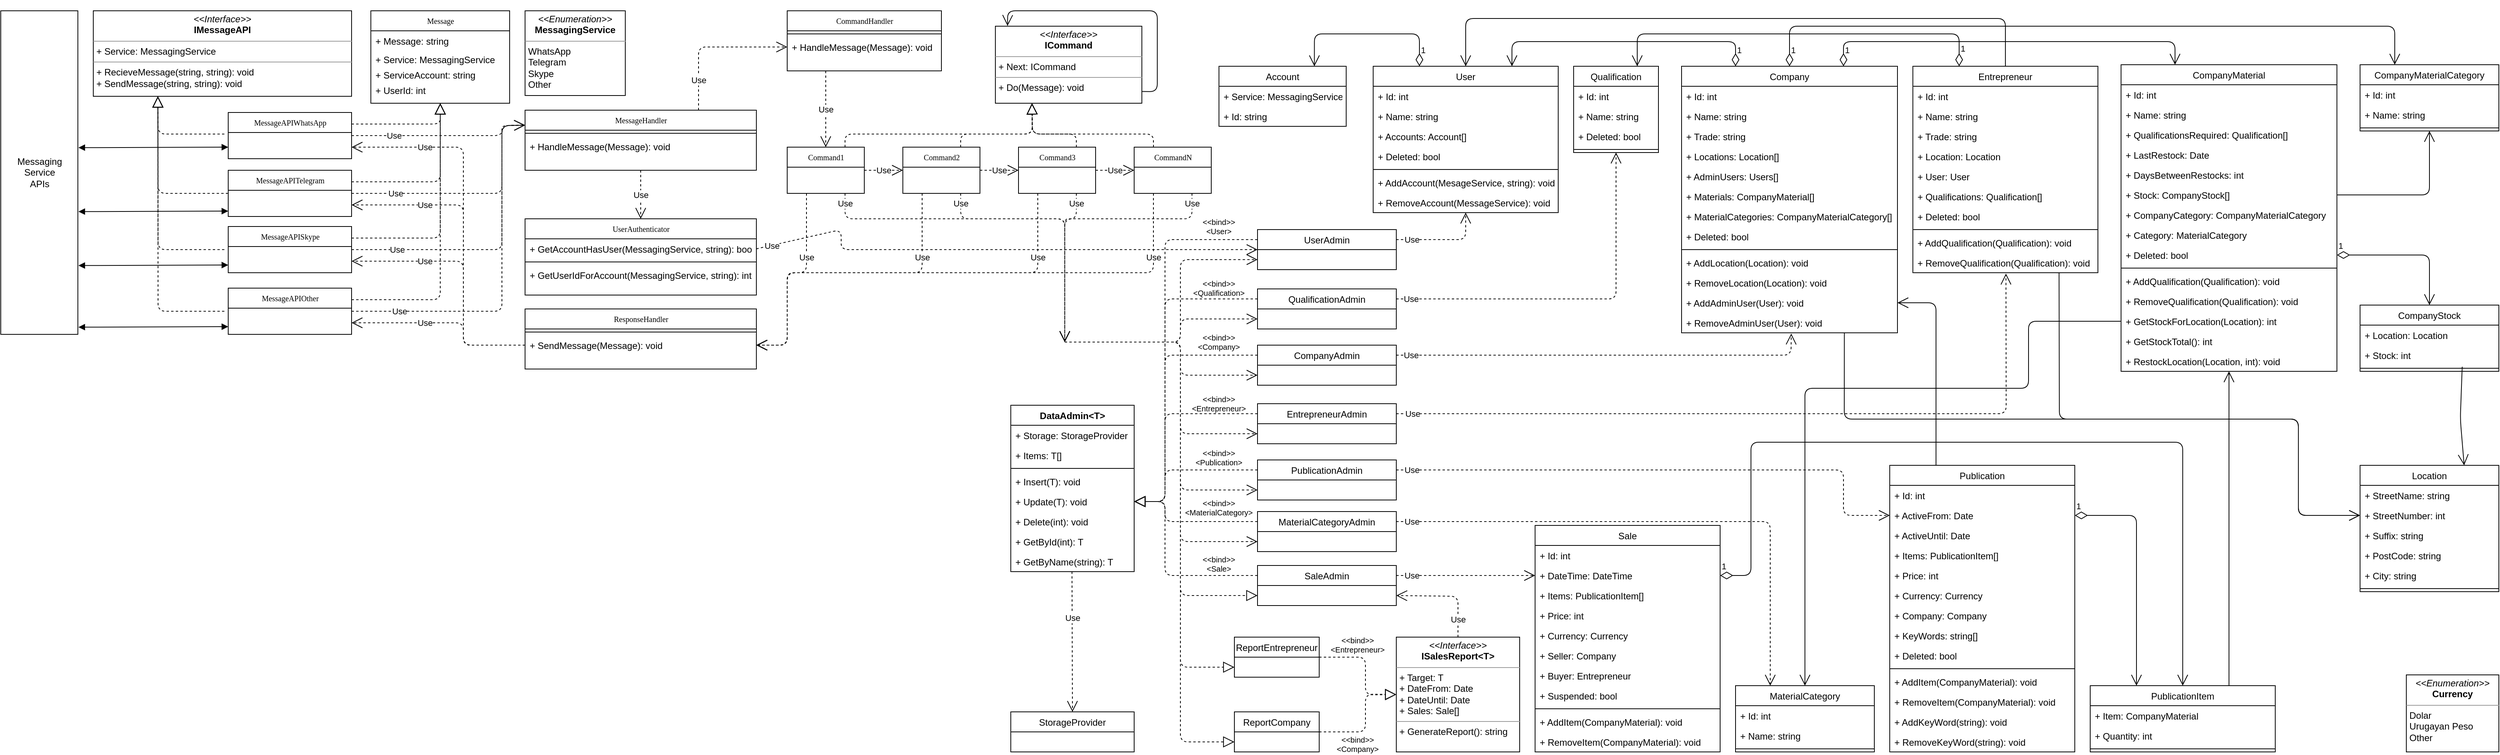 <mxfile version="15.3.8" type="device"><diagram name="Page-1" id="c4acf3e9-155e-7222-9cf6-157b1a14988f"><mxGraphModel dx="703" dy="529" grid="1" gridSize="10" guides="1" tooltips="1" connect="1" arrows="1" fold="1" page="1" pageScale="1" pageWidth="850" pageHeight="1100" background="none" math="0" shadow="0"><root><mxCell id="0"/><mxCell id="1" parent="0"/><mxCell id="zFhJoIv4NXYZAILvsHAa-19" value="&lt;p style=&quot;margin: 0px ; margin-top: 4px ; text-align: center&quot;&gt;&lt;i&gt;&amp;lt;&amp;lt;Enumeration&amp;gt;&amp;gt;&lt;/i&gt;&lt;br&gt;&lt;b&gt;MessagingService&lt;/b&gt;&lt;/p&gt;&lt;hr size=&quot;1&quot;&gt;&lt;p style=&quot;margin: 0px ; margin-left: 4px&quot;&gt;WhatsApp&lt;/p&gt;&lt;p style=&quot;margin: 0px ; margin-left: 4px&quot;&gt;Telegram&lt;/p&gt;&lt;p style=&quot;margin: 0px ; margin-left: 4px&quot;&gt;Skype&lt;/p&gt;&lt;p style=&quot;margin: 0px ; margin-left: 4px&quot;&gt;Other&lt;/p&gt;" style="verticalAlign=top;align=left;overflow=fill;fontSize=12;fontFamily=Helvetica;html=1;rounded=0;shadow=0;comic=0;labelBackgroundColor=none;strokeWidth=1" parent="1" vertex="1"><mxGeometry x="1620" y="20" width="130" height="110" as="geometry"/></mxCell><mxCell id="zFhJoIv4NXYZAILvsHAa-27" value="" style="group" parent="1" vertex="1" connectable="0"><mxGeometry x="1060" y="20" width="335" height="420" as="geometry"/></mxCell><mxCell id="zFhJoIv4NXYZAILvsHAa-1" value="MessageAPIWhatsApp" style="swimlane;html=1;fontStyle=0;childLayout=stackLayout;horizontal=1;startSize=26;fillColor=none;horizontalStack=0;resizeParent=1;resizeLast=0;collapsible=1;marginBottom=0;swimlaneFillColor=#ffffff;rounded=0;shadow=0;comic=0;labelBackgroundColor=none;strokeWidth=1;fontFamily=Verdana;fontSize=10;align=center;" parent="zFhJoIv4NXYZAILvsHAa-27" vertex="1"><mxGeometry x="175" y="132" width="160" height="60" as="geometry"/></mxCell><mxCell id="zFhJoIv4NXYZAILvsHAa-18" value="&lt;p style=&quot;margin: 0px ; margin-top: 4px ; text-align: center&quot;&gt;&lt;i&gt;&amp;lt;&amp;lt;Interface&amp;gt;&amp;gt;&lt;/i&gt;&lt;br&gt;&lt;b&gt;IMessageAPI&lt;/b&gt;&lt;/p&gt;&lt;hr size=&quot;1&quot;&gt;&lt;p style=&quot;margin: 0px ; margin-left: 4px&quot;&gt;+ Service: MessagingService&lt;/p&gt;&lt;hr size=&quot;1&quot;&gt;&lt;p style=&quot;margin: 0px ; margin-left: 4px&quot;&gt;+ RecieveMessage(string, string): void&lt;/p&gt;&lt;p style=&quot;margin: 0px ; margin-left: 4px&quot;&gt;+ SendMessage(string, string): void&lt;/p&gt;" style="verticalAlign=top;align=left;overflow=fill;fontSize=12;fontFamily=Helvetica;html=1;rounded=0;shadow=0;comic=0;labelBackgroundColor=none;strokeWidth=1" parent="zFhJoIv4NXYZAILvsHAa-27" vertex="1"><mxGeometry width="335" height="111" as="geometry"/></mxCell><mxCell id="zFhJoIv4NXYZAILvsHAa-20" value="MessageAPITelegram" style="swimlane;html=1;fontStyle=0;childLayout=stackLayout;horizontal=1;startSize=26;fillColor=none;horizontalStack=0;resizeParent=1;resizeLast=0;collapsible=1;marginBottom=0;swimlaneFillColor=#ffffff;rounded=0;shadow=0;comic=0;labelBackgroundColor=none;strokeWidth=1;fontFamily=Verdana;fontSize=10;align=center;" parent="zFhJoIv4NXYZAILvsHAa-27" vertex="1"><mxGeometry x="175" y="207" width="160" height="60" as="geometry"/></mxCell><mxCell id="zFhJoIv4NXYZAILvsHAa-21" value="MessageAPISkype" style="swimlane;html=1;fontStyle=0;childLayout=stackLayout;horizontal=1;startSize=26;fillColor=none;horizontalStack=0;resizeParent=1;resizeLast=0;collapsible=1;marginBottom=0;swimlaneFillColor=#ffffff;rounded=0;shadow=0;comic=0;labelBackgroundColor=none;strokeWidth=1;fontFamily=Verdana;fontSize=10;align=center;" parent="zFhJoIv4NXYZAILvsHAa-27" vertex="1"><mxGeometry x="175" y="280" width="160" height="60" as="geometry"/></mxCell><mxCell id="zFhJoIv4NXYZAILvsHAa-22" value="MessageAPIOther" style="swimlane;html=1;fontStyle=0;childLayout=stackLayout;horizontal=1;startSize=26;fillColor=none;horizontalStack=0;resizeParent=1;resizeLast=0;collapsible=1;marginBottom=0;swimlaneFillColor=#ffffff;rounded=0;shadow=0;comic=0;labelBackgroundColor=none;strokeWidth=1;fontFamily=Verdana;fontSize=10;align=center;" parent="zFhJoIv4NXYZAILvsHAa-27" vertex="1"><mxGeometry x="175" y="360" width="160" height="60" as="geometry"/></mxCell><mxCell id="zFhJoIv4NXYZAILvsHAa-23" value="" style="endArrow=block;dashed=1;endFill=0;endSize=12;html=1;entryX=0.25;entryY=1;entryDx=0;entryDy=0;" parent="zFhJoIv4NXYZAILvsHAa-27" target="zFhJoIv4NXYZAILvsHAa-18" edge="1"><mxGeometry width="160" relative="1" as="geometry"><mxPoint x="170" y="160" as="sourcePoint"/><mxPoint x="115" y="110" as="targetPoint"/><Array as="points"><mxPoint x="84" y="160"/></Array></mxGeometry></mxCell><mxCell id="zFhJoIv4NXYZAILvsHAa-24" value="" style="endArrow=block;dashed=1;endFill=0;endSize=12;html=1;exitX=0;exitY=0.5;exitDx=0;exitDy=0;entryX=0.25;entryY=1;entryDx=0;entryDy=0;" parent="zFhJoIv4NXYZAILvsHAa-27" source="zFhJoIv4NXYZAILvsHAa-20" target="zFhJoIv4NXYZAILvsHAa-18" edge="1"><mxGeometry width="160" relative="1" as="geometry"><mxPoint x="145.1" y="160.17" as="sourcePoint"/><mxPoint x="90" y="110" as="targetPoint"/><Array as="points"><mxPoint x="84" y="237"/></Array></mxGeometry></mxCell><mxCell id="zFhJoIv4NXYZAILvsHAa-25" value="" style="endArrow=block;dashed=1;endFill=0;endSize=12;html=1;entryX=0.25;entryY=1;entryDx=0;entryDy=0;" parent="zFhJoIv4NXYZAILvsHAa-27" target="zFhJoIv4NXYZAILvsHAa-18" edge="1"><mxGeometry width="160" relative="1" as="geometry"><mxPoint x="170" y="310" as="sourcePoint"/><mxPoint x="62" y="110" as="targetPoint"/><Array as="points"><mxPoint x="84" y="310"/></Array></mxGeometry></mxCell><mxCell id="zFhJoIv4NXYZAILvsHAa-26" value="" style="endArrow=block;dashed=1;endFill=0;endSize=12;html=1;entryX=0.25;entryY=1;entryDx=0;entryDy=0;" parent="zFhJoIv4NXYZAILvsHAa-27" target="zFhJoIv4NXYZAILvsHAa-18" edge="1"><mxGeometry width="160" relative="1" as="geometry"><mxPoint x="170" y="390" as="sourcePoint"/><mxPoint x="37" y="110" as="targetPoint"/><Array as="points"><mxPoint x="84" y="390"/></Array></mxGeometry></mxCell><mxCell id="zFhJoIv4NXYZAILvsHAa-30" value="" style="endArrow=block;startArrow=block;endFill=1;startFill=1;html=1;exitX=1.007;exitY=0.423;exitDx=0;exitDy=0;exitPerimeter=0;entryX=0;entryY=0.75;entryDx=0;entryDy=0;" parent="zFhJoIv4NXYZAILvsHAa-27" edge="1"><mxGeometry width="160" relative="1" as="geometry"><mxPoint x="-19.3" y="260.66" as="sourcePoint"/><mxPoint x="175" y="260" as="targetPoint"/></mxGeometry></mxCell><mxCell id="zFhJoIv4NXYZAILvsHAa-31" value="" style="endArrow=block;startArrow=block;endFill=1;startFill=1;html=1;exitX=1.007;exitY=0.423;exitDx=0;exitDy=0;exitPerimeter=0;entryX=0;entryY=0.75;entryDx=0;entryDy=0;" parent="zFhJoIv4NXYZAILvsHAa-27" edge="1"><mxGeometry width="160" relative="1" as="geometry"><mxPoint x="-19.3" y="330.66" as="sourcePoint"/><mxPoint x="175" y="330" as="targetPoint"/></mxGeometry></mxCell><mxCell id="zFhJoIv4NXYZAILvsHAa-32" value="" style="endArrow=block;startArrow=block;endFill=1;startFill=1;html=1;exitX=1.007;exitY=0.423;exitDx=0;exitDy=0;exitPerimeter=0;entryX=0;entryY=0.75;entryDx=0;entryDy=0;" parent="zFhJoIv4NXYZAILvsHAa-27" edge="1"><mxGeometry width="160" relative="1" as="geometry"><mxPoint x="-19.3" y="410.66" as="sourcePoint"/><mxPoint x="175" y="410" as="targetPoint"/></mxGeometry></mxCell><mxCell id="zFhJoIv4NXYZAILvsHAa-28" value="Messaging&lt;br&gt;Service&lt;br&gt;APIs" style="html=1;" parent="1" vertex="1"><mxGeometry x="940" y="20" width="100" height="420" as="geometry"/></mxCell><mxCell id="zFhJoIv4NXYZAILvsHAa-29" value="" style="endArrow=block;startArrow=block;endFill=1;startFill=1;html=1;exitX=1.007;exitY=0.423;exitDx=0;exitDy=0;exitPerimeter=0;entryX=0;entryY=0.75;entryDx=0;entryDy=0;" parent="1" source="zFhJoIv4NXYZAILvsHAa-28" target="zFhJoIv4NXYZAILvsHAa-1" edge="1"><mxGeometry width="160" relative="1" as="geometry"><mxPoint x="1060" y="510" as="sourcePoint"/><mxPoint x="1220" y="510" as="targetPoint"/></mxGeometry></mxCell><mxCell id="zFhJoIv4NXYZAILvsHAa-33" value="MessageHandler" style="swimlane;html=1;fontStyle=0;childLayout=stackLayout;horizontal=1;startSize=26;fillColor=none;horizontalStack=0;resizeParent=1;resizeLast=0;collapsible=1;marginBottom=0;swimlaneFillColor=#ffffff;rounded=0;shadow=0;comic=0;labelBackgroundColor=none;strokeWidth=1;fontFamily=Verdana;fontSize=10;align=center;" parent="1" vertex="1"><mxGeometry x="1620" y="149" width="300" height="78" as="geometry"/></mxCell><mxCell id="zFhJoIv4NXYZAILvsHAa-37" value="" style="line;strokeWidth=1;fillColor=none;align=left;verticalAlign=middle;spacingTop=-1;spacingLeft=3;spacingRight=3;rotatable=0;labelPosition=right;points=[];portConstraint=eastwest;" parent="zFhJoIv4NXYZAILvsHAa-33" vertex="1"><mxGeometry y="26" width="300" height="8" as="geometry"/></mxCell><mxCell id="zFhJoIv4NXYZAILvsHAa-38" value="+ HandleMessage(Message): void" style="text;strokeColor=none;fillColor=none;align=left;verticalAlign=top;spacingLeft=4;spacingRight=4;overflow=hidden;rotatable=0;points=[[0,0.5],[1,0.5]];portConstraint=eastwest;" parent="zFhJoIv4NXYZAILvsHAa-33" vertex="1"><mxGeometry y="34" width="300" height="26" as="geometry"/></mxCell><mxCell id="zFhJoIv4NXYZAILvsHAa-39" value="Message" style="swimlane;html=1;fontStyle=0;childLayout=stackLayout;horizontal=1;startSize=26;fillColor=none;horizontalStack=0;resizeParent=1;resizeLast=0;collapsible=1;marginBottom=0;swimlaneFillColor=#ffffff;rounded=0;shadow=0;comic=0;labelBackgroundColor=none;strokeWidth=1;fontFamily=Verdana;fontSize=10;align=center;" parent="1" vertex="1"><mxGeometry x="1420" y="20" width="180" height="120" as="geometry"/></mxCell><mxCell id="zFhJoIv4NXYZAILvsHAa-40" value="+ Message: string" style="text;html=1;strokeColor=none;fillColor=none;align=left;verticalAlign=top;spacingLeft=4;spacingRight=4;whiteSpace=wrap;overflow=hidden;rotatable=0;points=[[0,0.5],[1,0.5]];portConstraint=eastwest;" parent="zFhJoIv4NXYZAILvsHAa-39" vertex="1"><mxGeometry y="26" width="180" height="24" as="geometry"/></mxCell><mxCell id="zFhJoIv4NXYZAILvsHAa-42" value="+ Service: MessagingService" style="text;html=1;strokeColor=none;fillColor=none;align=left;verticalAlign=top;spacingLeft=4;spacingRight=4;whiteSpace=wrap;overflow=hidden;rotatable=0;points=[[0,0.5],[1,0.5]];portConstraint=eastwest;" parent="zFhJoIv4NXYZAILvsHAa-39" vertex="1"><mxGeometry y="50" width="180" height="20" as="geometry"/></mxCell><mxCell id="zFhJoIv4NXYZAILvsHAa-41" value="+ ServiceAccount: string" style="text;html=1;strokeColor=none;fillColor=none;align=left;verticalAlign=top;spacingLeft=4;spacingRight=4;whiteSpace=wrap;overflow=hidden;rotatable=0;points=[[0,0.5],[1,0.5]];portConstraint=eastwest;" parent="zFhJoIv4NXYZAILvsHAa-39" vertex="1"><mxGeometry y="70" width="180" height="20" as="geometry"/></mxCell><mxCell id="zFhJoIv4NXYZAILvsHAa-68" value="+ UserId: int" style="text;html=1;strokeColor=none;fillColor=none;align=left;verticalAlign=top;spacingLeft=4;spacingRight=4;whiteSpace=wrap;overflow=hidden;rotatable=0;points=[[0,0.5],[1,0.5]];portConstraint=eastwest;" parent="zFhJoIv4NXYZAILvsHAa-39" vertex="1"><mxGeometry y="90" width="180" height="20" as="geometry"/></mxCell><mxCell id="zFhJoIv4NXYZAILvsHAa-43" value="" style="endArrow=block;dashed=1;endFill=0;endSize=12;html=1;exitX=1;exitY=0.25;exitDx=0;exitDy=0;entryX=0.5;entryY=1;entryDx=0;entryDy=0;" parent="1" source="zFhJoIv4NXYZAILvsHAa-1" target="zFhJoIv4NXYZAILvsHAa-39" edge="1"><mxGeometry width="160" relative="1" as="geometry"><mxPoint x="1500" y="190" as="sourcePoint"/><mxPoint x="1660" y="190" as="targetPoint"/><Array as="points"><mxPoint x="1510" y="167"/></Array></mxGeometry></mxCell><mxCell id="zFhJoIv4NXYZAILvsHAa-44" value="" style="endArrow=block;dashed=1;endFill=0;endSize=12;html=1;exitX=1;exitY=0.25;exitDx=0;exitDy=0;entryX=0.5;entryY=1;entryDx=0;entryDy=0;" parent="1" source="zFhJoIv4NXYZAILvsHAa-20" target="zFhJoIv4NXYZAILvsHAa-39" edge="1"><mxGeometry width="160" relative="1" as="geometry"><mxPoint x="1520" y="260" as="sourcePoint"/><mxPoint x="1480" y="140" as="targetPoint"/><Array as="points"><mxPoint x="1510" y="242"/></Array></mxGeometry></mxCell><mxCell id="zFhJoIv4NXYZAILvsHAa-45" value="" style="endArrow=block;dashed=1;endFill=0;endSize=12;html=1;exitX=1;exitY=0.25;exitDx=0;exitDy=0;entryX=0.5;entryY=1;entryDx=0;entryDy=0;" parent="1" source="zFhJoIv4NXYZAILvsHAa-21" target="zFhJoIv4NXYZAILvsHAa-39" edge="1"><mxGeometry width="160" relative="1" as="geometry"><mxPoint x="1560" y="330" as="sourcePoint"/><mxPoint x="1500" y="140" as="targetPoint"/><Array as="points"><mxPoint x="1510" y="315"/></Array></mxGeometry></mxCell><mxCell id="zFhJoIv4NXYZAILvsHAa-46" value="" style="endArrow=block;dashed=1;endFill=0;endSize=12;html=1;exitX=1;exitY=0.25;exitDx=0;exitDy=0;entryX=0.5;entryY=1;entryDx=0;entryDy=0;" parent="1" source="zFhJoIv4NXYZAILvsHAa-22" target="zFhJoIv4NXYZAILvsHAa-39" edge="1"><mxGeometry width="160" relative="1" as="geometry"><mxPoint x="1590" y="330" as="sourcePoint"/><mxPoint x="1520" y="140" as="targetPoint"/><Array as="points"><mxPoint x="1510" y="395"/></Array></mxGeometry></mxCell><mxCell id="zFhJoIv4NXYZAILvsHAa-48" value="Use" style="endArrow=open;endSize=12;dashed=1;html=1;exitX=1;exitY=0.5;exitDx=0;exitDy=0;entryX=0;entryY=0.25;entryDx=0;entryDy=0;" parent="1" source="zFhJoIv4NXYZAILvsHAa-1" target="zFhJoIv4NXYZAILvsHAa-33" edge="1"><mxGeometry x="-0.538" width="160" relative="1" as="geometry"><mxPoint x="1400" y="190" as="sourcePoint"/><mxPoint x="1620" y="182" as="targetPoint"/><Array as="points"><mxPoint x="1590" y="182"/><mxPoint x="1590" y="169"/></Array><mxPoint as="offset"/></mxGeometry></mxCell><mxCell id="zFhJoIv4NXYZAILvsHAa-49" value="Use" style="endArrow=open;endSize=12;dashed=1;html=1;exitX=1;exitY=0.5;exitDx=0;exitDy=0;entryX=0;entryY=0.25;entryDx=0;entryDy=0;" parent="1" source="zFhJoIv4NXYZAILvsHAa-20" target="zFhJoIv4NXYZAILvsHAa-33" edge="1"><mxGeometry x="-0.636" width="160" relative="1" as="geometry"><mxPoint x="1420" y="270" as="sourcePoint"/><mxPoint x="1620" y="180" as="targetPoint"/><Array as="points"><mxPoint x="1590" y="257"/><mxPoint x="1590" y="169"/></Array><mxPoint as="offset"/></mxGeometry></mxCell><mxCell id="zFhJoIv4NXYZAILvsHAa-50" value="Use" style="endArrow=open;endSize=12;dashed=1;html=1;exitX=1;exitY=0.5;exitDx=0;exitDy=0;entryX=0;entryY=0.25;entryDx=0;entryDy=0;" parent="1" source="zFhJoIv4NXYZAILvsHAa-21" target="zFhJoIv4NXYZAILvsHAa-33" edge="1"><mxGeometry x="-0.698" width="160" relative="1" as="geometry"><mxPoint x="1410" y="330" as="sourcePoint"/><mxPoint x="1570" y="330" as="targetPoint"/><Array as="points"><mxPoint x="1590" y="330"/><mxPoint x="1590" y="169"/></Array><mxPoint as="offset"/></mxGeometry></mxCell><mxCell id="zFhJoIv4NXYZAILvsHAa-51" value="Use" style="endArrow=open;endSize=12;dashed=1;html=1;exitX=1;exitY=0.5;exitDx=0;exitDy=0;entryX=0;entryY=0.25;entryDx=0;entryDy=0;" parent="1" source="zFhJoIv4NXYZAILvsHAa-22" target="zFhJoIv4NXYZAILvsHAa-33" edge="1"><mxGeometry x="-0.735" width="160" relative="1" as="geometry"><mxPoint x="1720" y="340" as="sourcePoint"/><mxPoint x="1620" y="220" as="targetPoint"/><Array as="points"><mxPoint x="1590" y="410"/><mxPoint x="1590" y="169"/></Array><mxPoint as="offset"/></mxGeometry></mxCell><mxCell id="zFhJoIv4NXYZAILvsHAa-55" value="CommandHandler" style="swimlane;html=1;fontStyle=0;childLayout=stackLayout;horizontal=1;startSize=26;fillColor=none;horizontalStack=0;resizeParent=1;resizeLast=0;collapsible=1;marginBottom=0;swimlaneFillColor=#ffffff;rounded=0;shadow=0;comic=0;labelBackgroundColor=none;strokeWidth=1;fontFamily=Verdana;fontSize=10;align=center;" parent="1" vertex="1"><mxGeometry x="1960" y="20" width="200" height="78" as="geometry"/></mxCell><mxCell id="zFhJoIv4NXYZAILvsHAa-56" value="" style="line;strokeWidth=1;fillColor=none;align=left;verticalAlign=middle;spacingTop=-1;spacingLeft=3;spacingRight=3;rotatable=0;labelPosition=right;points=[];portConstraint=eastwest;" parent="zFhJoIv4NXYZAILvsHAa-55" vertex="1"><mxGeometry y="26" width="200" height="8" as="geometry"/></mxCell><mxCell id="zFhJoIv4NXYZAILvsHAa-57" value="+ HandleMessage(Message): void" style="text;strokeColor=none;fillColor=none;align=left;verticalAlign=top;spacingLeft=4;spacingRight=4;overflow=hidden;rotatable=0;points=[[0,0.5],[1,0.5]];portConstraint=eastwest;" parent="zFhJoIv4NXYZAILvsHAa-55" vertex="1"><mxGeometry y="34" width="200" height="26" as="geometry"/></mxCell><mxCell id="zFhJoIv4NXYZAILvsHAa-58" value="UserAuthenticator" style="swimlane;html=1;fontStyle=0;childLayout=stackLayout;horizontal=1;startSize=26;fillColor=none;horizontalStack=0;resizeParent=1;resizeLast=0;collapsible=1;marginBottom=0;swimlaneFillColor=#ffffff;rounded=0;shadow=0;comic=0;labelBackgroundColor=none;strokeWidth=1;fontFamily=Verdana;fontSize=10;align=center;" parent="1" vertex="1"><mxGeometry x="1620" y="290" width="300" height="99" as="geometry"/></mxCell><mxCell id="zFhJoIv4NXYZAILvsHAa-60" value="+ GetAccountHasUser(MessagingService, string): bool" style="text;strokeColor=none;fillColor=none;align=left;verticalAlign=top;spacingLeft=4;spacingRight=4;overflow=hidden;rotatable=0;points=[[0,0.5],[1,0.5]];portConstraint=eastwest;" parent="zFhJoIv4NXYZAILvsHAa-58" vertex="1"><mxGeometry y="26" width="300" height="26" as="geometry"/></mxCell><mxCell id="zFhJoIv4NXYZAILvsHAa-59" value="" style="line;strokeWidth=1;fillColor=none;align=left;verticalAlign=middle;spacingTop=-1;spacingLeft=3;spacingRight=3;rotatable=0;labelPosition=right;points=[];portConstraint=eastwest;" parent="zFhJoIv4NXYZAILvsHAa-58" vertex="1"><mxGeometry y="52" width="300" height="8" as="geometry"/></mxCell><mxCell id="zFhJoIv4NXYZAILvsHAa-62" value="+ GetUserIdForAccount(MessagingService, string): int" style="text;strokeColor=none;fillColor=none;align=left;verticalAlign=top;spacingLeft=4;spacingRight=4;overflow=hidden;rotatable=0;points=[[0,0.5],[1,0.5]];portConstraint=eastwest;" parent="zFhJoIv4NXYZAILvsHAa-58" vertex="1"><mxGeometry y="60" width="300" height="26" as="geometry"/></mxCell><mxCell id="zFhJoIv4NXYZAILvsHAa-63" value="Use" style="endArrow=open;endSize=12;dashed=1;html=1;exitX=0.5;exitY=1;exitDx=0;exitDy=0;entryX=0.5;entryY=0;entryDx=0;entryDy=0;" parent="1" source="zFhJoIv4NXYZAILvsHAa-33" target="zFhJoIv4NXYZAILvsHAa-58" edge="1"><mxGeometry width="160" relative="1" as="geometry"><mxPoint x="1800" y="280" as="sourcePoint"/><mxPoint x="1683" y="340" as="targetPoint"/></mxGeometry></mxCell><mxCell id="zFhJoIv4NXYZAILvsHAa-67" value="Use" style="endArrow=open;endSize=12;dashed=1;html=1;exitX=0.75;exitY=0;exitDx=0;exitDy=0;entryX=0;entryY=0.5;entryDx=0;entryDy=0;" parent="1" source="zFhJoIv4NXYZAILvsHAa-33" target="zFhJoIv4NXYZAILvsHAa-57" edge="1"><mxGeometry x="-0.604" width="160" relative="1" as="geometry"><mxPoint x="1840" y="90" as="sourcePoint"/><mxPoint x="2000" y="90" as="targetPoint"/><Array as="points"><mxPoint x="1845" y="67"/></Array><mxPoint as="offset"/></mxGeometry></mxCell><mxCell id="zFhJoIv4NXYZAILvsHAa-69" value="" style="group" parent="1" vertex="1" connectable="0"><mxGeometry x="2230" y="20" width="210" height="120" as="geometry"/></mxCell><mxCell id="zFhJoIv4NXYZAILvsHAa-64" value="&lt;p style=&quot;margin: 0px ; margin-top: 4px ; text-align: center&quot;&gt;&lt;i&gt;&amp;lt;&amp;lt;Interface&amp;gt;&amp;gt;&lt;/i&gt;&lt;br&gt;&lt;b&gt;ICommand&lt;/b&gt;&lt;/p&gt;&lt;hr size=&quot;1&quot;&gt;&lt;p style=&quot;margin: 0px ; margin-left: 4px&quot;&gt;+ Next: ICommand&lt;/p&gt;&lt;hr size=&quot;1&quot;&gt;&lt;p style=&quot;margin: 0px ; margin-left: 4px&quot;&gt;+ Do(Message): void&lt;/p&gt;" style="verticalAlign=top;align=left;overflow=fill;fontSize=12;fontFamily=Helvetica;html=1;rounded=0;shadow=0;comic=0;labelBackgroundColor=none;strokeWidth=1" parent="zFhJoIv4NXYZAILvsHAa-69" vertex="1"><mxGeometry y="20" width="190" height="100" as="geometry"/></mxCell><mxCell id="zFhJoIv4NXYZAILvsHAa-65" value="" style="endArrow=open;endFill=1;endSize=12;html=1;exitX=1.001;exitY=0.848;exitDx=0;exitDy=0;exitPerimeter=0;entryX=0.083;entryY=-0.004;entryDx=0;entryDy=0;entryPerimeter=0;" parent="zFhJoIv4NXYZAILvsHAa-69" source="zFhJoIv4NXYZAILvsHAa-64" target="zFhJoIv4NXYZAILvsHAa-64" edge="1"><mxGeometry width="160" as="geometry"><mxPoint x="240" y="150" as="sourcePoint"/><mxPoint x="20" as="targetPoint"/><Array as="points"><mxPoint x="210" y="105"/><mxPoint x="210"/><mxPoint x="16"/></Array></mxGeometry></mxCell><mxCell id="zFhJoIv4NXYZAILvsHAa-70" value="Command1" style="swimlane;html=1;fontStyle=0;childLayout=stackLayout;horizontal=1;startSize=26;fillColor=none;horizontalStack=0;resizeParent=1;resizeLast=0;collapsible=1;marginBottom=0;swimlaneFillColor=#ffffff;rounded=0;shadow=0;comic=0;labelBackgroundColor=none;strokeWidth=1;fontFamily=Verdana;fontSize=10;align=center;" parent="1" vertex="1"><mxGeometry x="1960" y="197" width="100" height="60" as="geometry"/></mxCell><mxCell id="zFhJoIv4NXYZAILvsHAa-71" value="Command2" style="swimlane;html=1;fontStyle=0;childLayout=stackLayout;horizontal=1;startSize=26;fillColor=none;horizontalStack=0;resizeParent=1;resizeLast=0;collapsible=1;marginBottom=0;swimlaneFillColor=#ffffff;rounded=0;shadow=0;comic=0;labelBackgroundColor=none;strokeWidth=1;fontFamily=Verdana;fontSize=10;align=center;" parent="1" vertex="1"><mxGeometry x="2110" y="197" width="100" height="60" as="geometry"/></mxCell><mxCell id="zFhJoIv4NXYZAILvsHAa-72" value="Command3" style="swimlane;html=1;fontStyle=0;childLayout=stackLayout;horizontal=1;startSize=26;fillColor=none;horizontalStack=0;resizeParent=1;resizeLast=0;collapsible=1;marginBottom=0;swimlaneFillColor=#ffffff;rounded=0;shadow=0;comic=0;labelBackgroundColor=none;strokeWidth=1;fontFamily=Verdana;fontSize=10;align=center;" parent="1" vertex="1"><mxGeometry x="2260" y="197" width="100" height="60" as="geometry"/></mxCell><mxCell id="zFhJoIv4NXYZAILvsHAa-73" value="CommandN" style="swimlane;html=1;fontStyle=0;childLayout=stackLayout;horizontal=1;startSize=26;fillColor=none;horizontalStack=0;resizeParent=1;resizeLast=0;collapsible=1;marginBottom=0;swimlaneFillColor=#ffffff;rounded=0;shadow=0;comic=0;labelBackgroundColor=none;strokeWidth=1;fontFamily=Verdana;fontSize=10;align=center;" parent="1" vertex="1"><mxGeometry x="2410" y="197" width="100" height="60" as="geometry"/></mxCell><mxCell id="zFhJoIv4NXYZAILvsHAa-74" value="Use" style="endArrow=open;endSize=12;dashed=1;html=1;exitX=1;exitY=0.5;exitDx=0;exitDy=0;entryX=0;entryY=0.5;entryDx=0;entryDy=0;" parent="1" source="zFhJoIv4NXYZAILvsHAa-70" target="zFhJoIv4NXYZAILvsHAa-71" edge="1"><mxGeometry width="160" relative="1" as="geometry"><mxPoint x="2090" y="280" as="sourcePoint"/><mxPoint x="2250" y="280" as="targetPoint"/></mxGeometry></mxCell><mxCell id="zFhJoIv4NXYZAILvsHAa-75" value="Use" style="endArrow=open;endSize=12;dashed=1;html=1;exitX=0.25;exitY=1;exitDx=0;exitDy=0;entryX=0.5;entryY=0;entryDx=0;entryDy=0;" parent="1" source="zFhJoIv4NXYZAILvsHAa-55" target="zFhJoIv4NXYZAILvsHAa-70" edge="1"><mxGeometry width="160" relative="1" as="geometry"><mxPoint x="2150" y="370" as="sourcePoint"/><mxPoint x="2310" y="370" as="targetPoint"/></mxGeometry></mxCell><mxCell id="zFhJoIv4NXYZAILvsHAa-76" value="Use" style="endArrow=open;endSize=12;dashed=1;html=1;exitX=1;exitY=0.5;exitDx=0;exitDy=0;entryX=0;entryY=0.5;entryDx=0;entryDy=0;" parent="1" source="zFhJoIv4NXYZAILvsHAa-71" target="zFhJoIv4NXYZAILvsHAa-72" edge="1"><mxGeometry width="160" relative="1" as="geometry"><mxPoint x="2070" y="237" as="sourcePoint"/><mxPoint x="2120" y="237" as="targetPoint"/></mxGeometry></mxCell><mxCell id="zFhJoIv4NXYZAILvsHAa-77" value="Use" style="endArrow=open;endSize=12;dashed=1;html=1;exitX=1;exitY=0.5;exitDx=0;exitDy=0;entryX=0;entryY=0.5;entryDx=0;entryDy=0;" parent="1" source="zFhJoIv4NXYZAILvsHAa-72" target="zFhJoIv4NXYZAILvsHAa-73" edge="1"><mxGeometry width="160" relative="1" as="geometry"><mxPoint x="2080" y="247" as="sourcePoint"/><mxPoint x="2130" y="247" as="targetPoint"/></mxGeometry></mxCell><mxCell id="zFhJoIv4NXYZAILvsHAa-78" value="" style="endArrow=block;dashed=1;endFill=0;endSize=12;html=1;exitX=0.25;exitY=0;exitDx=0;exitDy=0;entryX=0.25;entryY=1;entryDx=0;entryDy=0;" parent="1" source="zFhJoIv4NXYZAILvsHAa-73" target="zFhJoIv4NXYZAILvsHAa-64" edge="1"><mxGeometry width="160" relative="1" as="geometry"><mxPoint x="2210" y="330" as="sourcePoint"/><mxPoint x="2370" y="330" as="targetPoint"/><Array as="points"><mxPoint x="2435" y="180"/><mxPoint x="2278" y="180"/></Array></mxGeometry></mxCell><mxCell id="zFhJoIv4NXYZAILvsHAa-79" value="" style="endArrow=block;dashed=1;endFill=0;endSize=12;html=1;exitX=0.75;exitY=0;exitDx=0;exitDy=0;entryX=0.25;entryY=1;entryDx=0;entryDy=0;" parent="1" source="zFhJoIv4NXYZAILvsHAa-72" target="zFhJoIv4NXYZAILvsHAa-64" edge="1"><mxGeometry width="160" relative="1" as="geometry"><mxPoint x="2090" y="280" as="sourcePoint"/><mxPoint x="2250" y="280" as="targetPoint"/><Array as="points"><mxPoint x="2335" y="180"/><mxPoint x="2278" y="180"/></Array></mxGeometry></mxCell><mxCell id="zFhJoIv4NXYZAILvsHAa-80" value="" style="endArrow=block;dashed=1;endFill=0;endSize=12;html=1;exitX=0.75;exitY=0;exitDx=0;exitDy=0;entryX=0.25;entryY=1;entryDx=0;entryDy=0;" parent="1" source="zFhJoIv4NXYZAILvsHAa-71" target="zFhJoIv4NXYZAILvsHAa-64" edge="1"><mxGeometry width="160" relative="1" as="geometry"><mxPoint x="2090" y="280" as="sourcePoint"/><mxPoint x="2306" y="140" as="targetPoint"/><Array as="points"><mxPoint x="2185" y="180"/><mxPoint x="2278" y="180"/></Array></mxGeometry></mxCell><mxCell id="zFhJoIv4NXYZAILvsHAa-81" value="" style="endArrow=block;dashed=1;endFill=0;endSize=12;html=1;entryX=0.25;entryY=1;entryDx=0;entryDy=0;exitX=0.75;exitY=0;exitDx=0;exitDy=0;" parent="1" source="zFhJoIv4NXYZAILvsHAa-70" target="zFhJoIv4NXYZAILvsHAa-64" edge="1"><mxGeometry width="160" relative="1" as="geometry"><mxPoint x="2090" y="280" as="sourcePoint"/><mxPoint x="2250" y="280" as="targetPoint"/><Array as="points"><mxPoint x="2035" y="180"/><mxPoint x="2278" y="180"/></Array></mxGeometry></mxCell><mxCell id="zFhJoIv4NXYZAILvsHAa-91" value="StorageProvider" style="swimlane;fontStyle=0;childLayout=stackLayout;horizontal=1;startSize=26;fillColor=none;horizontalStack=0;resizeParent=1;resizeParentMax=0;resizeLast=0;collapsible=1;marginBottom=0;" parent="1" vertex="1"><mxGeometry x="2250" y="930" width="160" height="52" as="geometry"/></mxCell><mxCell id="zFhJoIv4NXYZAILvsHAa-103" value="UserAdmin" style="swimlane;fontStyle=0;childLayout=stackLayout;horizontal=1;startSize=26;fillColor=none;horizontalStack=0;resizeParent=1;resizeParentMax=0;resizeLast=0;collapsible=1;marginBottom=0;" parent="1" vertex="1"><mxGeometry x="2570" y="304" width="180" height="52" as="geometry"/></mxCell><mxCell id="zFhJoIv4NXYZAILvsHAa-108" value="QualificationAdmin" style="swimlane;fontStyle=0;childLayout=stackLayout;horizontal=1;startSize=26;fillColor=none;horizontalStack=0;resizeParent=1;resizeParentMax=0;resizeLast=0;collapsible=1;marginBottom=0;" parent="1" vertex="1"><mxGeometry x="2570" y="381" width="180" height="52" as="geometry"/></mxCell><mxCell id="zFhJoIv4NXYZAILvsHAa-115" value="DataAdmin&lt;T&gt;" style="swimlane;fontStyle=1;align=center;verticalAlign=top;childLayout=stackLayout;horizontal=1;startSize=26;horizontalStack=0;resizeParent=1;resizeParentMax=0;resizeLast=0;collapsible=1;marginBottom=0;" parent="1" vertex="1"><mxGeometry x="2250" y="532" width="160" height="216" as="geometry"/></mxCell><mxCell id="zFhJoIv4NXYZAILvsHAa-116" value="+ Storage: StorageProvider" style="text;strokeColor=none;fillColor=none;align=left;verticalAlign=top;spacingLeft=4;spacingRight=4;overflow=hidden;rotatable=0;points=[[0,0.5],[1,0.5]];portConstraint=eastwest;" parent="zFhJoIv4NXYZAILvsHAa-115" vertex="1"><mxGeometry y="26" width="160" height="26" as="geometry"/></mxCell><mxCell id="Jb-GhQU4fbCO7L-dInHe-23" value="+ Items: T[]" style="text;strokeColor=none;fillColor=none;align=left;verticalAlign=top;spacingLeft=4;spacingRight=4;overflow=hidden;rotatable=0;points=[[0,0.5],[1,0.5]];portConstraint=eastwest;" parent="zFhJoIv4NXYZAILvsHAa-115" vertex="1"><mxGeometry y="52" width="160" height="26" as="geometry"/></mxCell><mxCell id="zFhJoIv4NXYZAILvsHAa-117" value="" style="line;strokeWidth=1;fillColor=none;align=left;verticalAlign=middle;spacingTop=-1;spacingLeft=3;spacingRight=3;rotatable=0;labelPosition=right;points=[];portConstraint=eastwest;" parent="zFhJoIv4NXYZAILvsHAa-115" vertex="1"><mxGeometry y="78" width="160" height="8" as="geometry"/></mxCell><mxCell id="zFhJoIv4NXYZAILvsHAa-118" value="+ Insert(T): void" style="text;strokeColor=none;fillColor=none;align=left;verticalAlign=top;spacingLeft=4;spacingRight=4;overflow=hidden;rotatable=0;points=[[0,0.5],[1,0.5]];portConstraint=eastwest;" parent="zFhJoIv4NXYZAILvsHAa-115" vertex="1"><mxGeometry y="86" width="160" height="26" as="geometry"/></mxCell><mxCell id="zFhJoIv4NXYZAILvsHAa-119" value="+ Update(T): void" style="text;strokeColor=none;fillColor=none;align=left;verticalAlign=top;spacingLeft=4;spacingRight=4;overflow=hidden;rotatable=0;points=[[0,0.5],[1,0.5]];portConstraint=eastwest;" parent="zFhJoIv4NXYZAILvsHAa-115" vertex="1"><mxGeometry y="112" width="160" height="26" as="geometry"/></mxCell><mxCell id="zFhJoIv4NXYZAILvsHAa-120" value="+ Delete(int): void" style="text;strokeColor=none;fillColor=none;align=left;verticalAlign=top;spacingLeft=4;spacingRight=4;overflow=hidden;rotatable=0;points=[[0,0.5],[1,0.5]];portConstraint=eastwest;" parent="zFhJoIv4NXYZAILvsHAa-115" vertex="1"><mxGeometry y="138" width="160" height="26" as="geometry"/></mxCell><mxCell id="zFhJoIv4NXYZAILvsHAa-121" value="+ GetById(int): T" style="text;strokeColor=none;fillColor=none;align=left;verticalAlign=top;spacingLeft=4;spacingRight=4;overflow=hidden;rotatable=0;points=[[0,0.5],[1,0.5]];portConstraint=eastwest;" parent="zFhJoIv4NXYZAILvsHAa-115" vertex="1"><mxGeometry y="164" width="160" height="26" as="geometry"/></mxCell><mxCell id="Jb-GhQU4fbCO7L-dInHe-3" value="+ GetByName(string): T" style="text;strokeColor=none;fillColor=none;align=left;verticalAlign=top;spacingLeft=4;spacingRight=4;overflow=hidden;rotatable=0;points=[[0,0.5],[1,0.5]];portConstraint=eastwest;" parent="zFhJoIv4NXYZAILvsHAa-115" vertex="1"><mxGeometry y="190" width="160" height="26" as="geometry"/></mxCell><mxCell id="zFhJoIv4NXYZAILvsHAa-122" value="EntrepreneurAdmin" style="swimlane;fontStyle=0;childLayout=stackLayout;horizontal=1;startSize=26;fillColor=none;horizontalStack=0;resizeParent=1;resizeParentMax=0;resizeLast=0;collapsible=1;marginBottom=0;" parent="1" vertex="1"><mxGeometry x="2570" y="530" width="180" height="52" as="geometry"><mxRectangle x="2275" y="464" width="140" height="26" as="alternateBounds"/></mxGeometry></mxCell><mxCell id="zFhJoIv4NXYZAILvsHAa-123" value="PublicationAdmin" style="swimlane;fontStyle=0;childLayout=stackLayout;horizontal=1;startSize=26;fillColor=none;horizontalStack=0;resizeParent=1;resizeParentMax=0;resizeLast=0;collapsible=1;marginBottom=0;" parent="1" vertex="1"><mxGeometry x="2570" y="603" width="180" height="52" as="geometry"><mxRectangle x="2275" y="464" width="140" height="26" as="alternateBounds"/></mxGeometry></mxCell><mxCell id="zFhJoIv4NXYZAILvsHAa-124" value="CompanyAdmin" style="swimlane;fontStyle=0;childLayout=stackLayout;horizontal=1;startSize=26;fillColor=none;horizontalStack=0;resizeParent=1;resizeParentMax=0;resizeLast=0;collapsible=1;marginBottom=0;" parent="1" vertex="1"><mxGeometry x="2570" y="454" width="180" height="52" as="geometry"/></mxCell><mxCell id="zFhJoIv4NXYZAILvsHAa-125" value="MaterialCategoryAdmin" style="swimlane;fontStyle=0;childLayout=stackLayout;horizontal=1;startSize=26;fillColor=none;horizontalStack=0;resizeParent=1;resizeParentMax=0;resizeLast=0;collapsible=1;marginBottom=0;" parent="1" vertex="1"><mxGeometry x="2570" y="670" width="180" height="52" as="geometry"/></mxCell><mxCell id="zFhJoIv4NXYZAILvsHAa-126" value="Use" style="endArrow=open;endSize=12;dashed=1;html=1;exitX=0.496;exitY=1;exitDx=0;exitDy=0;entryX=0.5;entryY=0;entryDx=0;entryDy=0;exitPerimeter=0;" parent="1" source="Jb-GhQU4fbCO7L-dInHe-3" target="zFhJoIv4NXYZAILvsHAa-91" edge="1"><mxGeometry x="-0.343" width="160" relative="1" as="geometry"><mxPoint x="1630" y="570" as="sourcePoint"/><mxPoint x="1790" y="570" as="targetPoint"/><Array as="points"/><mxPoint as="offset"/></mxGeometry></mxCell><mxCell id="zFhJoIv4NXYZAILvsHAa-133" value="Use" style="endArrow=open;endSize=12;dashed=1;html=1;exitX=1;exitY=0.25;exitDx=0;exitDy=0;" parent="1" source="zFhJoIv4NXYZAILvsHAa-103" target="zFhJoIv4NXYZAILvsHAa-135" edge="1"><mxGeometry x="-0.68" width="160" relative="1" as="geometry"><mxPoint x="2055" y="430" as="sourcePoint"/><mxPoint x="2055" y="580" as="targetPoint"/><Array as="points"><mxPoint x="2840" y="317"/></Array><mxPoint as="offset"/></mxGeometry></mxCell><mxCell id="zFhJoIv4NXYZAILvsHAa-140" value="Use" style="endArrow=open;endSize=12;dashed=1;html=1;exitX=1;exitY=0.5;exitDx=0;exitDy=0;entryX=0;entryY=0.5;entryDx=0;entryDy=0;" parent="1" source="zFhJoIv4NXYZAILvsHAa-60" target="zFhJoIv4NXYZAILvsHAa-103" edge="1"><mxGeometry x="-0.941" width="160" relative="1" as="geometry"><mxPoint x="1950" y="325" as="sourcePoint"/><mxPoint x="2110" y="325" as="targetPoint"/><Array as="points"><mxPoint x="2030" y="304"/><mxPoint x="2030" y="330"/></Array><mxPoint as="offset"/></mxGeometry></mxCell><mxCell id="zFhJoIv4NXYZAILvsHAa-141" value="Use" style="endArrow=open;endSize=12;dashed=1;html=1;exitX=0.75;exitY=1;exitDx=0;exitDy=0;" parent="1" source="zFhJoIv4NXYZAILvsHAa-70" edge="1"><mxGeometry x="-0.946" width="160" relative="1" as="geometry"><mxPoint x="2230" y="520" as="sourcePoint"/><mxPoint x="2320" y="450" as="targetPoint"/><Array as="points"><mxPoint x="2035" y="290"/><mxPoint x="2320" y="290"/></Array><mxPoint as="offset"/></mxGeometry></mxCell><mxCell id="zFhJoIv4NXYZAILvsHAa-142" value="Use" style="endArrow=open;endSize=12;dashed=1;html=1;exitX=0.75;exitY=1;exitDx=0;exitDy=0;" parent="1" source="zFhJoIv4NXYZAILvsHAa-71" edge="1"><mxGeometry x="-0.921" width="160" relative="1" as="geometry"><mxPoint x="2160" y="450" as="sourcePoint"/><mxPoint x="2320" y="450" as="targetPoint"/><Array as="points"><mxPoint x="2185" y="290"/><mxPoint x="2320" y="290"/></Array><mxPoint as="offset"/></mxGeometry></mxCell><mxCell id="zFhJoIv4NXYZAILvsHAa-143" value="Use" style="endArrow=open;endSize=12;dashed=1;html=1;exitX=0.75;exitY=1;exitDx=0;exitDy=0;" parent="1" source="zFhJoIv4NXYZAILvsHAa-72" edge="1"><mxGeometry x="-0.875" width="160" relative="1" as="geometry"><mxPoint x="2160" y="450" as="sourcePoint"/><mxPoint x="2320" y="450" as="targetPoint"/><Array as="points"><mxPoint x="2335" y="290"/><mxPoint x="2320" y="290"/></Array><mxPoint as="offset"/></mxGeometry></mxCell><mxCell id="zFhJoIv4NXYZAILvsHAa-144" value="Use" style="endArrow=open;endSize=12;dashed=1;html=1;exitX=0.75;exitY=1;exitDx=0;exitDy=0;" parent="1" source="zFhJoIv4NXYZAILvsHAa-73" edge="1"><mxGeometry x="-0.927" width="160" relative="1" as="geometry"><mxPoint x="2160" y="450" as="sourcePoint"/><mxPoint x="2320" y="450" as="targetPoint"/><Array as="points"><mxPoint x="2485" y="290"/><mxPoint x="2320" y="290"/></Array><mxPoint as="offset"/></mxGeometry></mxCell><mxCell id="zFhJoIv4NXYZAILvsHAa-146" value="Use" style="endArrow=open;endSize=12;dashed=1;html=1;fontColor=none;noLabel=1;entryX=0;entryY=0.75;entryDx=0;entryDy=0;" parent="1" target="zFhJoIv4NXYZAILvsHAa-108" edge="1"><mxGeometry width="160" relative="1" as="geometry"><mxPoint x="2320" y="450" as="sourcePoint"/><mxPoint x="2490" y="471" as="targetPoint"/><Array as="points"><mxPoint x="2470" y="450"/><mxPoint x="2470" y="420"/></Array></mxGeometry></mxCell><mxCell id="zFhJoIv4NXYZAILvsHAa-147" value="Use" style="endArrow=open;endSize=12;dashed=1;html=1;fontColor=none;noLabel=1;entryX=0;entryY=0.5;entryDx=0;entryDy=0;" parent="1" edge="1"><mxGeometry width="160" relative="1" as="geometry"><mxPoint x="2320" y="450" as="sourcePoint"/><mxPoint x="2570" y="343.0" as="targetPoint"/><Array as="points"><mxPoint x="2470" y="450"/><mxPoint x="2470" y="343"/></Array></mxGeometry></mxCell><mxCell id="zFhJoIv4NXYZAILvsHAa-148" value="Use" style="endArrow=open;endSize=12;dashed=1;html=1;fontColor=none;noLabel=1;entryX=0;entryY=0.75;entryDx=0;entryDy=0;" parent="1" target="zFhJoIv4NXYZAILvsHAa-124" edge="1"><mxGeometry width="160" relative="1" as="geometry"><mxPoint x="2320" y="450" as="sourcePoint"/><mxPoint x="2580" y="353" as="targetPoint"/><Array as="points"><mxPoint x="2470" y="450"/><mxPoint x="2470" y="493"/></Array></mxGeometry></mxCell><mxCell id="zFhJoIv4NXYZAILvsHAa-149" value="Use" style="endArrow=open;endSize=12;dashed=1;html=1;fontColor=none;noLabel=1;entryX=0;entryY=0.75;entryDx=0;entryDy=0;" parent="1" target="zFhJoIv4NXYZAILvsHAa-122" edge="1"><mxGeometry width="160" relative="1" as="geometry"><mxPoint x="2320" y="450" as="sourcePoint"/><mxPoint x="2590" y="363" as="targetPoint"/><Array as="points"><mxPoint x="2470" y="450"/><mxPoint x="2470" y="569"/></Array></mxGeometry></mxCell><mxCell id="zFhJoIv4NXYZAILvsHAa-150" value="Use" style="endArrow=open;endSize=12;dashed=1;html=1;fontColor=none;noLabel=1;entryX=0;entryY=0.75;entryDx=0;entryDy=0;" parent="1" target="zFhJoIv4NXYZAILvsHAa-123" edge="1"><mxGeometry width="160" relative="1" as="geometry"><mxPoint x="2320" y="450" as="sourcePoint"/><mxPoint x="2600" y="373" as="targetPoint"/><Array as="points"><mxPoint x="2470" y="450"/><mxPoint x="2470" y="642"/></Array></mxGeometry></mxCell><mxCell id="zFhJoIv4NXYZAILvsHAa-151" value="Use" style="endArrow=open;endSize=12;dashed=1;html=1;fontColor=none;noLabel=1;entryX=0;entryY=0.75;entryDx=0;entryDy=0;" parent="1" target="zFhJoIv4NXYZAILvsHAa-125" edge="1"><mxGeometry width="160" relative="1" as="geometry"><mxPoint x="2320" y="450" as="sourcePoint"/><mxPoint x="2610" y="383" as="targetPoint"/><Array as="points"><mxPoint x="2470" y="450"/><mxPoint x="2470" y="709"/></Array></mxGeometry></mxCell><mxCell id="zFhJoIv4NXYZAILvsHAa-152" value="ResponseHandler" style="swimlane;html=1;fontStyle=0;childLayout=stackLayout;horizontal=1;startSize=26;fillColor=none;horizontalStack=0;resizeParent=1;resizeLast=0;collapsible=1;marginBottom=0;swimlaneFillColor=#ffffff;rounded=0;shadow=0;comic=0;labelBackgroundColor=none;strokeWidth=1;fontFamily=Verdana;fontSize=10;align=center;" parent="1" vertex="1"><mxGeometry x="1620" y="407" width="300" height="78" as="geometry"/></mxCell><mxCell id="zFhJoIv4NXYZAILvsHAa-153" value="" style="line;strokeWidth=1;fillColor=none;align=left;verticalAlign=middle;spacingTop=-1;spacingLeft=3;spacingRight=3;rotatable=0;labelPosition=right;points=[];portConstraint=eastwest;" parent="zFhJoIv4NXYZAILvsHAa-152" vertex="1"><mxGeometry y="26" width="300" height="8" as="geometry"/></mxCell><mxCell id="zFhJoIv4NXYZAILvsHAa-154" value="+ SendMessage(Message): void" style="text;strokeColor=none;fillColor=none;align=left;verticalAlign=top;spacingLeft=4;spacingRight=4;overflow=hidden;rotatable=0;points=[[0,0.5],[1,0.5]];portConstraint=eastwest;" parent="zFhJoIv4NXYZAILvsHAa-152" vertex="1"><mxGeometry y="34" width="300" height="26" as="geometry"/></mxCell><mxCell id="zFhJoIv4NXYZAILvsHAa-155" value="Use" style="endArrow=open;endSize=12;dashed=1;html=1;fontColor=none;exitX=0.25;exitY=1;exitDx=0;exitDy=0;entryX=1;entryY=0.5;entryDx=0;entryDy=0;" parent="1" source="zFhJoIv4NXYZAILvsHAa-70" target="zFhJoIv4NXYZAILvsHAa-154" edge="1"><mxGeometry x="-0.366" width="160" relative="1" as="geometry"><mxPoint x="1980" y="400" as="sourcePoint"/><mxPoint x="2140" y="400" as="targetPoint"/><Array as="points"><mxPoint x="1985" y="360"/><mxPoint x="1960" y="360"/><mxPoint x="1960" y="454"/></Array><mxPoint as="offset"/></mxGeometry></mxCell><mxCell id="zFhJoIv4NXYZAILvsHAa-156" value="Use" style="endArrow=open;endSize=12;dashed=1;html=1;fontColor=none;exitX=0.25;exitY=1;exitDx=0;exitDy=0;entryX=1;entryY=0.5;entryDx=0;entryDy=0;" parent="1" source="zFhJoIv4NXYZAILvsHAa-71" target="zFhJoIv4NXYZAILvsHAa-154" edge="1"><mxGeometry x="-0.597" width="160" relative="1" as="geometry"><mxPoint x="1980" y="400" as="sourcePoint"/><mxPoint x="2140" y="400" as="targetPoint"/><Array as="points"><mxPoint x="2135" y="360"/><mxPoint x="1960" y="360"/><mxPoint x="1960" y="454"/></Array><mxPoint as="offset"/></mxGeometry></mxCell><mxCell id="zFhJoIv4NXYZAILvsHAa-157" value="Use" style="endArrow=open;endSize=12;dashed=1;html=1;fontColor=none;exitX=0.25;exitY=1;exitDx=0;exitDy=0;entryX=1;entryY=0.5;entryDx=0;entryDy=0;" parent="1" source="zFhJoIv4NXYZAILvsHAa-72" target="zFhJoIv4NXYZAILvsHAa-154" edge="1"><mxGeometry x="-0.705" width="160" relative="1" as="geometry"><mxPoint x="2080" y="360" as="sourcePoint"/><mxPoint x="2240" y="360" as="targetPoint"/><Array as="points"><mxPoint x="2285" y="360"/><mxPoint x="1960" y="360"/><mxPoint x="1960" y="454"/></Array><mxPoint as="offset"/></mxGeometry></mxCell><mxCell id="zFhJoIv4NXYZAILvsHAa-158" value="Use" style="endArrow=open;endSize=12;dashed=1;html=1;fontColor=none;exitX=0.25;exitY=1;exitDx=0;exitDy=0;entryX=1;entryY=0.5;entryDx=0;entryDy=0;" parent="1" source="zFhJoIv4NXYZAILvsHAa-73" target="zFhJoIv4NXYZAILvsHAa-154" edge="1"><mxGeometry x="-0.767" width="160" relative="1" as="geometry"><mxPoint x="2090" y="400" as="sourcePoint"/><mxPoint x="2250" y="400" as="targetPoint"/><Array as="points"><mxPoint x="2435" y="360"/><mxPoint x="1960" y="360"/><mxPoint x="1960" y="454"/></Array><mxPoint as="offset"/></mxGeometry></mxCell><mxCell id="zFhJoIv4NXYZAILvsHAa-159" value="Use" style="endArrow=open;endSize=12;dashed=1;html=1;fontColor=none;exitX=0;exitY=0.5;exitDx=0;exitDy=0;entryX=1;entryY=0.75;entryDx=0;entryDy=0;" parent="1" source="zFhJoIv4NXYZAILvsHAa-154" target="zFhJoIv4NXYZAILvsHAa-1" edge="1"><mxGeometry x="0.606" width="160" relative="1" as="geometry"><mxPoint x="1480" y="270" as="sourcePoint"/><mxPoint x="1640" y="270" as="targetPoint"/><Array as="points"><mxPoint x="1540" y="454"/><mxPoint x="1540" y="197"/></Array><mxPoint as="offset"/></mxGeometry></mxCell><mxCell id="zFhJoIv4NXYZAILvsHAa-160" value="Use" style="endArrow=open;endSize=12;dashed=1;html=1;fontColor=none;exitX=0;exitY=0.5;exitDx=0;exitDy=0;entryX=1;entryY=0.75;entryDx=0;entryDy=0;" parent="1" source="zFhJoIv4NXYZAILvsHAa-154" target="zFhJoIv4NXYZAILvsHAa-20" edge="1"><mxGeometry x="0.533" width="160" relative="1" as="geometry"><mxPoint x="1480" y="270" as="sourcePoint"/><mxPoint x="1640" y="270" as="targetPoint"/><Array as="points"><mxPoint x="1540" y="454"/><mxPoint x="1540" y="272"/></Array><mxPoint as="offset"/></mxGeometry></mxCell><mxCell id="zFhJoIv4NXYZAILvsHAa-161" value="Use" style="endArrow=open;endSize=12;dashed=1;html=1;fontColor=none;exitX=0;exitY=0.5;exitDx=0;exitDy=0;entryX=1;entryY=0.75;entryDx=0;entryDy=0;" parent="1" source="zFhJoIv4NXYZAILvsHAa-154" target="zFhJoIv4NXYZAILvsHAa-21" edge="1"><mxGeometry x="0.431" width="160" relative="1" as="geometry"><mxPoint x="1480" y="270" as="sourcePoint"/><mxPoint x="1640" y="270" as="targetPoint"/><Array as="points"><mxPoint x="1540" y="454"/><mxPoint x="1540" y="345"/></Array><mxPoint as="offset"/></mxGeometry></mxCell><mxCell id="zFhJoIv4NXYZAILvsHAa-162" value="Use" style="endArrow=open;endSize=12;dashed=1;html=1;fontColor=none;exitX=0;exitY=0.5;exitDx=0;exitDy=0;entryX=1;entryY=0.75;entryDx=0;entryDy=0;" parent="1" source="zFhJoIv4NXYZAILvsHAa-154" target="zFhJoIv4NXYZAILvsHAa-22" edge="1"><mxGeometry x="0.252" width="160" relative="1" as="geometry"><mxPoint x="1480" y="270" as="sourcePoint"/><mxPoint x="1640" y="270" as="targetPoint"/><Array as="points"><mxPoint x="1540" y="454"/><mxPoint x="1540" y="425"/></Array><mxPoint as="offset"/></mxGeometry></mxCell><mxCell id="Jb-GhQU4fbCO7L-dInHe-2" value="Use" style="endArrow=open;endSize=12;dashed=1;html=1;exitX=1;exitY=0.25;exitDx=0;exitDy=0;entryX=0.508;entryY=1.038;entryDx=0;entryDy=0;entryPerimeter=0;" parent="1" source="zFhJoIv4NXYZAILvsHAa-124" target="zFhJoIv4NXYZAILvsHAa-177" edge="1"><mxGeometry x="-0.931" width="160" relative="1" as="geometry"><mxPoint x="3160" y="430" as="sourcePoint"/><mxPoint x="3320" y="430" as="targetPoint"/><Array as="points"><mxPoint x="3262" y="467"/></Array><mxPoint as="offset"/></mxGeometry></mxCell><mxCell id="Jb-GhQU4fbCO7L-dInHe-19" value="Use" style="endArrow=open;endSize=12;dashed=1;html=1;exitX=1;exitY=0.25;exitDx=0;exitDy=0;entryX=0.503;entryY=1.045;entryDx=0;entryDy=0;entryPerimeter=0;" parent="1" source="zFhJoIv4NXYZAILvsHAa-122" target="Jb-GhQU4fbCO7L-dInHe-15" edge="1"><mxGeometry x="-0.957" width="160" relative="1" as="geometry"><mxPoint x="3050" y="380" as="sourcePoint"/><mxPoint x="3210" y="380" as="targetPoint"/><Array as="points"><mxPoint x="3541" y="543"/></Array><mxPoint as="offset"/></mxGeometry></mxCell><mxCell id="Jb-GhQU4fbCO7L-dInHe-20" value="SaleAdmin" style="swimlane;fontStyle=0;childLayout=stackLayout;horizontal=1;startSize=26;fillColor=none;horizontalStack=0;resizeParent=1;resizeParentMax=0;resizeLast=0;collapsible=1;marginBottom=0;" parent="1" vertex="1"><mxGeometry x="2570" y="740" width="180" height="52" as="geometry"/></mxCell><mxCell id="Jb-GhQU4fbCO7L-dInHe-22" value="" style="endArrow=block;dashed=1;endFill=0;endSize=12;html=1;entryX=0;entryY=0.5;entryDx=0;entryDy=0;" parent="1" edge="1"><mxGeometry width="160" relative="1" as="geometry"><mxPoint x="2320" y="450" as="sourcePoint"/><mxPoint x="2570" y="779" as="targetPoint"/><Array as="points"><mxPoint x="2470" y="450"/><mxPoint x="2470" y="779"/></Array></mxGeometry></mxCell><mxCell id="Jb-GhQU4fbCO7L-dInHe-26" value="" style="endArrow=block;dashed=1;endFill=0;endSize=12;html=1;exitX=0;exitY=0.25;exitDx=0;exitDy=0;entryX=1;entryY=0.5;entryDx=0;entryDy=0;" parent="1" source="zFhJoIv4NXYZAILvsHAa-103" target="zFhJoIv4NXYZAILvsHAa-119" edge="1"><mxGeometry width="160" relative="1" as="geometry"><mxPoint x="2400" y="490" as="sourcePoint"/><mxPoint x="2560" y="490" as="targetPoint"/><Array as="points"><mxPoint x="2450" y="317"/><mxPoint x="2450" y="657"/></Array></mxGeometry></mxCell><mxCell id="Jb-GhQU4fbCO7L-dInHe-27" value="" style="endArrow=block;dashed=1;endFill=0;endSize=12;html=1;exitX=0;exitY=0.25;exitDx=0;exitDy=0;entryX=1;entryY=0.5;entryDx=0;entryDy=0;" parent="1" source="zFhJoIv4NXYZAILvsHAa-108" target="zFhJoIv4NXYZAILvsHAa-119" edge="1"><mxGeometry width="160" relative="1" as="geometry"><mxPoint x="2400" y="480" as="sourcePoint"/><mxPoint x="2560" y="480" as="targetPoint"/><Array as="points"><mxPoint x="2450" y="394"/><mxPoint x="2450" y="657"/></Array></mxGeometry></mxCell><mxCell id="Jb-GhQU4fbCO7L-dInHe-28" value="" style="endArrow=block;dashed=1;endFill=0;endSize=12;html=1;exitX=0;exitY=0.25;exitDx=0;exitDy=0;entryX=1;entryY=0.5;entryDx=0;entryDy=0;" parent="1" source="zFhJoIv4NXYZAILvsHAa-124" target="zFhJoIv4NXYZAILvsHAa-119" edge="1"><mxGeometry width="160" relative="1" as="geometry"><mxPoint x="2480" y="570" as="sourcePoint"/><mxPoint x="2640" y="570" as="targetPoint"/><Array as="points"><mxPoint x="2450" y="467"/><mxPoint x="2450" y="657"/></Array></mxGeometry></mxCell><mxCell id="Jb-GhQU4fbCO7L-dInHe-29" value="" style="endArrow=block;dashed=1;endFill=0;endSize=12;html=1;exitX=0;exitY=0.25;exitDx=0;exitDy=0;entryX=1;entryY=0.5;entryDx=0;entryDy=0;" parent="1" source="zFhJoIv4NXYZAILvsHAa-122" target="zFhJoIv4NXYZAILvsHAa-119" edge="1"><mxGeometry width="160" relative="1" as="geometry"><mxPoint x="2450" y="720" as="sourcePoint"/><mxPoint x="2610" y="720" as="targetPoint"/><Array as="points"><mxPoint x="2450" y="543"/><mxPoint x="2450" y="657"/></Array></mxGeometry></mxCell><mxCell id="Jb-GhQU4fbCO7L-dInHe-30" value="" style="endArrow=block;dashed=1;endFill=0;endSize=12;html=1;exitX=0;exitY=0.25;exitDx=0;exitDy=0;entryX=1;entryY=0.5;entryDx=0;entryDy=0;" parent="1" source="zFhJoIv4NXYZAILvsHAa-123" target="zFhJoIv4NXYZAILvsHAa-119" edge="1"><mxGeometry width="160" relative="1" as="geometry"><mxPoint x="2480" y="540" as="sourcePoint"/><mxPoint x="2640" y="540" as="targetPoint"/><Array as="points"><mxPoint x="2450" y="616"/><mxPoint x="2450" y="657"/></Array></mxGeometry></mxCell><mxCell id="Jb-GhQU4fbCO7L-dInHe-31" value="" style="endArrow=block;dashed=1;endFill=0;endSize=12;html=1;exitX=0;exitY=0.25;exitDx=0;exitDy=0;entryX=1;entryY=0.5;entryDx=0;entryDy=0;" parent="1" source="zFhJoIv4NXYZAILvsHAa-125" target="zFhJoIv4NXYZAILvsHAa-119" edge="1"><mxGeometry width="160" relative="1" as="geometry"><mxPoint x="2430" y="800" as="sourcePoint"/><mxPoint x="2590" y="800" as="targetPoint"/><Array as="points"><mxPoint x="2450" y="683"/><mxPoint x="2450" y="657"/></Array></mxGeometry></mxCell><mxCell id="Jb-GhQU4fbCO7L-dInHe-32" value="" style="endArrow=block;dashed=1;endFill=0;endSize=12;html=1;exitX=0;exitY=0.25;exitDx=0;exitDy=0;entryX=1;entryY=0.5;entryDx=0;entryDy=0;" parent="1" source="Jb-GhQU4fbCO7L-dInHe-20" target="zFhJoIv4NXYZAILvsHAa-119" edge="1"><mxGeometry width="160" relative="1" as="geometry"><mxPoint x="2500" y="830" as="sourcePoint"/><mxPoint x="2660" y="830" as="targetPoint"/><Array as="points"><mxPoint x="2450" y="753"/><mxPoint x="2450" y="657"/></Array></mxGeometry></mxCell><mxCell id="Jb-GhQU4fbCO7L-dInHe-47" value="Use" style="endArrow=open;endSize=12;dashed=1;html=1;entryX=0.5;entryY=1;entryDx=0;entryDy=0;exitX=1;exitY=0.25;exitDx=0;exitDy=0;" parent="1" source="zFhJoIv4NXYZAILvsHAa-108" target="zFhJoIv4NXYZAILvsHAa-179" edge="1"><mxGeometry x="-0.921" width="160" relative="1" as="geometry"><mxPoint x="2930" y="270" as="sourcePoint"/><mxPoint x="3090" y="270" as="targetPoint"/><Array as="points"><mxPoint x="3035" y="394"/></Array><mxPoint as="offset"/></mxGeometry></mxCell><mxCell id="Jb-GhQU4fbCO7L-dInHe-54" value="" style="group" parent="1" vertex="1" connectable="0"><mxGeometry x="2470" y="50" width="1380" height="388" as="geometry"/></mxCell><mxCell id="Jb-GhQU4fbCO7L-dInHe-52" value="" style="group" parent="Jb-GhQU4fbCO7L-dInHe-54" vertex="1" connectable="0"><mxGeometry y="21" width="620" height="185" as="geometry"/></mxCell><mxCell id="zFhJoIv4NXYZAILvsHAa-95" value="Account" style="swimlane;fontStyle=0;childLayout=stackLayout;horizontal=1;startSize=26;fillColor=none;horizontalStack=0;resizeParent=1;resizeParentMax=0;resizeLast=0;collapsible=1;marginBottom=0;" parent="Jb-GhQU4fbCO7L-dInHe-52" vertex="1"><mxGeometry x="50" y="21" width="165" height="78" as="geometry"/></mxCell><mxCell id="zFhJoIv4NXYZAILvsHAa-96" value="+ Service: MessagingService" style="text;strokeColor=none;fillColor=none;align=left;verticalAlign=top;spacingLeft=4;spacingRight=4;overflow=hidden;rotatable=0;points=[[0,0.5],[1,0.5]];portConstraint=eastwest;" parent="zFhJoIv4NXYZAILvsHAa-95" vertex="1"><mxGeometry y="26" width="165" height="26" as="geometry"/></mxCell><mxCell id="zFhJoIv4NXYZAILvsHAa-97" value="+ Id: string" style="text;strokeColor=none;fillColor=none;align=left;verticalAlign=top;spacingLeft=4;spacingRight=4;overflow=hidden;rotatable=0;points=[[0,0.5],[1,0.5]];portConstraint=eastwest;" parent="zFhJoIv4NXYZAILvsHAa-95" vertex="1"><mxGeometry y="52" width="165" height="26" as="geometry"/></mxCell><mxCell id="zFhJoIv4NXYZAILvsHAa-99" value="User" style="swimlane;fontStyle=0;childLayout=stackLayout;horizontal=1;startSize=26;fillColor=none;horizontalStack=0;resizeParent=1;resizeParentMax=0;resizeLast=0;collapsible=1;marginBottom=0;" parent="Jb-GhQU4fbCO7L-dInHe-52" vertex="1"><mxGeometry x="250" y="21" width="240" height="190" as="geometry"/></mxCell><mxCell id="zFhJoIv4NXYZAILvsHAa-100" value="+ Id: int" style="text;strokeColor=none;fillColor=none;align=left;verticalAlign=top;spacingLeft=4;spacingRight=4;overflow=hidden;rotatable=0;points=[[0,0.5],[1,0.5]];portConstraint=eastwest;" parent="zFhJoIv4NXYZAILvsHAa-99" vertex="1"><mxGeometry y="26" width="240" height="26" as="geometry"/></mxCell><mxCell id="zFhJoIv4NXYZAILvsHAa-101" value="+ Name: string" style="text;strokeColor=none;fillColor=none;align=left;verticalAlign=top;spacingLeft=4;spacingRight=4;overflow=hidden;rotatable=0;points=[[0,0.5],[1,0.5]];portConstraint=eastwest;" parent="zFhJoIv4NXYZAILvsHAa-99" vertex="1"><mxGeometry y="52" width="240" height="26" as="geometry"/></mxCell><mxCell id="Jb-GhQU4fbCO7L-dInHe-57" value="+ Accounts: Account[]" style="text;strokeColor=none;fillColor=none;align=left;verticalAlign=top;spacingLeft=4;spacingRight=4;overflow=hidden;rotatable=0;points=[[0,0.5],[1,0.5]];portConstraint=eastwest;" parent="zFhJoIv4NXYZAILvsHAa-99" vertex="1"><mxGeometry y="78" width="240" height="26" as="geometry"/></mxCell><mxCell id="Jb-GhQU4fbCO7L-dInHe-43" value="+ Deleted: bool" style="text;strokeColor=none;fillColor=none;align=left;verticalAlign=top;spacingLeft=4;spacingRight=4;overflow=hidden;rotatable=0;points=[[0,0.5],[1,0.5]];portConstraint=eastwest;" parent="zFhJoIv4NXYZAILvsHAa-99" vertex="1"><mxGeometry y="104" width="240" height="26" as="geometry"/></mxCell><mxCell id="zFhJoIv4NXYZAILvsHAa-138" value="" style="line;strokeWidth=1;fillColor=none;align=left;verticalAlign=middle;spacingTop=-1;spacingLeft=3;spacingRight=3;rotatable=0;labelPosition=right;points=[];portConstraint=eastwest;" parent="zFhJoIv4NXYZAILvsHAa-99" vertex="1"><mxGeometry y="130" width="240" height="8" as="geometry"/></mxCell><mxCell id="zFhJoIv4NXYZAILvsHAa-134" value="+ AddAccount(MesageService, string): void" style="text;strokeColor=none;fillColor=none;align=left;verticalAlign=top;spacingLeft=4;spacingRight=4;overflow=hidden;rotatable=0;points=[[0,0.5],[1,0.5]];portConstraint=eastwest;" parent="zFhJoIv4NXYZAILvsHAa-99" vertex="1"><mxGeometry y="138" width="240" height="26" as="geometry"/></mxCell><mxCell id="zFhJoIv4NXYZAILvsHAa-135" value="+ RemoveAccount(MessageService): void" style="text;strokeColor=none;fillColor=none;align=left;verticalAlign=top;spacingLeft=4;spacingRight=4;overflow=hidden;rotatable=0;points=[[0,0.5],[1,0.5]];portConstraint=eastwest;" parent="zFhJoIv4NXYZAILvsHAa-99" vertex="1"><mxGeometry y="164" width="240" height="26" as="geometry"/></mxCell><mxCell id="zFhJoIv4NXYZAILvsHAa-102" value="1" style="endArrow=open;html=1;endSize=12;startArrow=diamondThin;startSize=14;startFill=0;edgeStyle=orthogonalEdgeStyle;align=left;verticalAlign=bottom;entryX=0.75;entryY=0;entryDx=0;entryDy=0;exitX=0.25;exitY=0;exitDx=0;exitDy=0;" parent="Jb-GhQU4fbCO7L-dInHe-52" source="zFhJoIv4NXYZAILvsHAa-99" target="zFhJoIv4NXYZAILvsHAa-95" edge="1"><mxGeometry x="-0.891" relative="1" as="geometry"><mxPoint x="-630" y="734" as="sourcePoint"/><mxPoint x="-330" y="689" as="targetPoint"/><Array as="points"><mxPoint x="310" y="-21"/><mxPoint x="174" y="-21"/></Array><mxPoint as="offset"/></mxGeometry></mxCell><mxCell id="zFhJoIv4NXYZAILvsHAa-179" value="Qualification" style="swimlane;fontStyle=0;childLayout=stackLayout;horizontal=1;startSize=26;fillColor=none;horizontalStack=0;resizeParent=1;resizeParentMax=0;resizeLast=0;collapsible=1;marginBottom=0;" parent="Jb-GhQU4fbCO7L-dInHe-52" vertex="1"><mxGeometry x="510" y="21" width="110" height="112" as="geometry"/></mxCell><mxCell id="zFhJoIv4NXYZAILvsHAa-180" value="+ Id: int" style="text;strokeColor=none;fillColor=none;align=left;verticalAlign=top;spacingLeft=4;spacingRight=4;overflow=hidden;rotatable=0;points=[[0,0.5],[1,0.5]];portConstraint=eastwest;" parent="zFhJoIv4NXYZAILvsHAa-179" vertex="1"><mxGeometry y="26" width="110" height="26" as="geometry"/></mxCell><mxCell id="zFhJoIv4NXYZAILvsHAa-181" value="+ Name: string" style="text;strokeColor=none;fillColor=none;align=left;verticalAlign=top;spacingLeft=4;spacingRight=4;overflow=hidden;rotatable=0;points=[[0,0.5],[1,0.5]];portConstraint=eastwest;" parent="zFhJoIv4NXYZAILvsHAa-179" vertex="1"><mxGeometry y="52" width="110" height="26" as="geometry"/></mxCell><mxCell id="Jb-GhQU4fbCO7L-dInHe-45" value="+ Deleted: bool" style="text;strokeColor=none;fillColor=none;align=left;verticalAlign=top;spacingLeft=4;spacingRight=4;overflow=hidden;rotatable=0;points=[[0,0.5],[1,0.5]];portConstraint=eastwest;" parent="zFhJoIv4NXYZAILvsHAa-179" vertex="1"><mxGeometry y="78" width="110" height="26" as="geometry"/></mxCell><mxCell id="zFhJoIv4NXYZAILvsHAa-182" value="" style="line;strokeWidth=1;fillColor=none;align=left;verticalAlign=middle;spacingTop=-1;spacingLeft=3;spacingRight=3;rotatable=0;labelPosition=right;points=[];portConstraint=eastwest;" parent="zFhJoIv4NXYZAILvsHAa-179" vertex="1"><mxGeometry y="104" width="110" height="8" as="geometry"/></mxCell><mxCell id="Jb-GhQU4fbCO7L-dInHe-53" value="" style="group" parent="Jb-GhQU4fbCO7L-dInHe-54" vertex="1" connectable="0"><mxGeometry x="650" y="42" width="730" height="346" as="geometry"/></mxCell><mxCell id="zFhJoIv4NXYZAILvsHAa-169" value="Company" style="swimlane;fontStyle=0;childLayout=stackLayout;horizontal=1;startSize=26;fillColor=none;horizontalStack=0;resizeParent=1;resizeParentMax=0;resizeLast=0;collapsible=1;marginBottom=0;" parent="Jb-GhQU4fbCO7L-dInHe-53" vertex="1"><mxGeometry width="280" height="346" as="geometry"/></mxCell><mxCell id="zFhJoIv4NXYZAILvsHAa-185" value="+ Id: int" style="text;strokeColor=none;fillColor=none;align=left;verticalAlign=top;spacingLeft=4;spacingRight=4;overflow=hidden;rotatable=0;points=[[0,0.5],[1,0.5]];portConstraint=eastwest;" parent="zFhJoIv4NXYZAILvsHAa-169" vertex="1"><mxGeometry y="26" width="280" height="26" as="geometry"/></mxCell><mxCell id="Jb-GhQU4fbCO7L-dInHe-1" value="+ Name: string" style="text;strokeColor=none;fillColor=none;align=left;verticalAlign=top;spacingLeft=4;spacingRight=4;overflow=hidden;rotatable=0;points=[[0,0.5],[1,0.5]];portConstraint=eastwest;" parent="zFhJoIv4NXYZAILvsHAa-169" vertex="1"><mxGeometry y="52" width="280" height="26" as="geometry"/></mxCell><mxCell id="zFhJoIv4NXYZAILvsHAa-170" value="+ Trade: string" style="text;strokeColor=none;fillColor=none;align=left;verticalAlign=top;spacingLeft=4;spacingRight=4;overflow=hidden;rotatable=0;points=[[0,0.5],[1,0.5]];portConstraint=eastwest;" parent="zFhJoIv4NXYZAILvsHAa-169" vertex="1"><mxGeometry y="78" width="280" height="26" as="geometry"/></mxCell><mxCell id="zFhJoIv4NXYZAILvsHAa-171" value="+ Locations: Location[]" style="text;strokeColor=none;fillColor=none;align=left;verticalAlign=top;spacingLeft=4;spacingRight=4;overflow=hidden;rotatable=0;points=[[0,0.5],[1,0.5]];portConstraint=eastwest;" parent="zFhJoIv4NXYZAILvsHAa-169" vertex="1"><mxGeometry y="104" width="280" height="26" as="geometry"/></mxCell><mxCell id="zFhJoIv4NXYZAILvsHAa-175" value="+ AdminUsers: Users[]" style="text;strokeColor=none;fillColor=none;align=left;verticalAlign=top;spacingLeft=4;spacingRight=4;overflow=hidden;rotatable=0;points=[[0,0.5],[1,0.5]];portConstraint=eastwest;" parent="zFhJoIv4NXYZAILvsHAa-169" vertex="1"><mxGeometry y="130" width="280" height="26" as="geometry"/></mxCell><mxCell id="Jb-GhQU4fbCO7L-dInHe-50" value="+ Materials: CompanyMaterial[]" style="text;strokeColor=none;fillColor=none;align=left;verticalAlign=top;spacingLeft=4;spacingRight=4;overflow=hidden;rotatable=0;points=[[0,0.5],[1,0.5]];portConstraint=eastwest;" parent="zFhJoIv4NXYZAILvsHAa-169" vertex="1"><mxGeometry y="156" width="280" height="26" as="geometry"/></mxCell><mxCell id="Jb-GhQU4fbCO7L-dInHe-105" value="+ MaterialCategories: CompanyMaterialCategory[]" style="text;strokeColor=none;fillColor=none;align=left;verticalAlign=top;spacingLeft=4;spacingRight=4;overflow=hidden;rotatable=0;points=[[0,0.5],[1,0.5]];portConstraint=eastwest;" parent="zFhJoIv4NXYZAILvsHAa-169" vertex="1"><mxGeometry y="182" width="280" height="26" as="geometry"/></mxCell><mxCell id="Jb-GhQU4fbCO7L-dInHe-44" value="+ Deleted: bool" style="text;strokeColor=none;fillColor=none;align=left;verticalAlign=top;spacingLeft=4;spacingRight=4;overflow=hidden;rotatable=0;points=[[0,0.5],[1,0.5]];portConstraint=eastwest;" parent="zFhJoIv4NXYZAILvsHAa-169" vertex="1"><mxGeometry y="208" width="280" height="26" as="geometry"/></mxCell><mxCell id="zFhJoIv4NXYZAILvsHAa-172" value="" style="line;strokeWidth=1;fillColor=none;align=left;verticalAlign=middle;spacingTop=-1;spacingLeft=3;spacingRight=3;rotatable=0;labelPosition=right;points=[];portConstraint=eastwest;" parent="zFhJoIv4NXYZAILvsHAa-169" vertex="1"><mxGeometry y="234" width="280" height="8" as="geometry"/></mxCell><mxCell id="zFhJoIv4NXYZAILvsHAa-173" value="+ AddLocation(Location): void" style="text;strokeColor=none;fillColor=none;align=left;verticalAlign=top;spacingLeft=4;spacingRight=4;overflow=hidden;rotatable=0;points=[[0,0.5],[1,0.5]];portConstraint=eastwest;" parent="zFhJoIv4NXYZAILvsHAa-169" vertex="1"><mxGeometry y="242" width="280" height="26" as="geometry"/></mxCell><mxCell id="zFhJoIv4NXYZAILvsHAa-174" value="+ RemoveLocation(Location): void" style="text;strokeColor=none;fillColor=none;align=left;verticalAlign=top;spacingLeft=4;spacingRight=4;overflow=hidden;rotatable=0;points=[[0,0.5],[1,0.5]];portConstraint=eastwest;" parent="zFhJoIv4NXYZAILvsHAa-169" vertex="1"><mxGeometry y="268" width="280" height="26" as="geometry"/></mxCell><mxCell id="zFhJoIv4NXYZAILvsHAa-176" value="+ AddAdminUser(User): void" style="text;strokeColor=none;fillColor=none;align=left;verticalAlign=top;spacingLeft=4;spacingRight=4;overflow=hidden;rotatable=0;points=[[0,0.5],[1,0.5]];portConstraint=eastwest;" parent="zFhJoIv4NXYZAILvsHAa-169" vertex="1"><mxGeometry y="294" width="280" height="26" as="geometry"/></mxCell><mxCell id="zFhJoIv4NXYZAILvsHAa-177" value="+ RemoveAdminUser(User): void" style="text;strokeColor=none;fillColor=none;align=left;verticalAlign=top;spacingLeft=4;spacingRight=4;overflow=hidden;rotatable=0;points=[[0,0.5],[1,0.5]];portConstraint=eastwest;" parent="zFhJoIv4NXYZAILvsHAa-169" vertex="1"><mxGeometry y="320" width="280" height="26" as="geometry"/></mxCell><mxCell id="Jb-GhQU4fbCO7L-dInHe-5" value="Entrepreneur" style="swimlane;fontStyle=0;childLayout=stackLayout;horizontal=1;startSize=26;fillColor=none;horizontalStack=0;resizeParent=1;resizeParentMax=0;resizeLast=0;collapsible=1;marginBottom=0;" parent="Jb-GhQU4fbCO7L-dInHe-53" vertex="1"><mxGeometry x="300" width="240" height="268" as="geometry"/></mxCell><mxCell id="Jb-GhQU4fbCO7L-dInHe-6" value="+ Id: int" style="text;strokeColor=none;fillColor=none;align=left;verticalAlign=top;spacingLeft=4;spacingRight=4;overflow=hidden;rotatable=0;points=[[0,0.5],[1,0.5]];portConstraint=eastwest;" parent="Jb-GhQU4fbCO7L-dInHe-5" vertex="1"><mxGeometry y="26" width="240" height="26" as="geometry"/></mxCell><mxCell id="Jb-GhQU4fbCO7L-dInHe-7" value="+ Name: string" style="text;strokeColor=none;fillColor=none;align=left;verticalAlign=top;spacingLeft=4;spacingRight=4;overflow=hidden;rotatable=0;points=[[0,0.5],[1,0.5]];portConstraint=eastwest;" parent="Jb-GhQU4fbCO7L-dInHe-5" vertex="1"><mxGeometry y="52" width="240" height="26" as="geometry"/></mxCell><mxCell id="Jb-GhQU4fbCO7L-dInHe-8" value="+ Trade: string" style="text;strokeColor=none;fillColor=none;align=left;verticalAlign=top;spacingLeft=4;spacingRight=4;overflow=hidden;rotatable=0;points=[[0,0.5],[1,0.5]];portConstraint=eastwest;" parent="Jb-GhQU4fbCO7L-dInHe-5" vertex="1"><mxGeometry y="78" width="240" height="26" as="geometry"/></mxCell><mxCell id="Jb-GhQU4fbCO7L-dInHe-9" value="+ Location: Location" style="text;strokeColor=none;fillColor=none;align=left;verticalAlign=top;spacingLeft=4;spacingRight=4;overflow=hidden;rotatable=0;points=[[0,0.5],[1,0.5]];portConstraint=eastwest;" parent="Jb-GhQU4fbCO7L-dInHe-5" vertex="1"><mxGeometry y="104" width="240" height="26" as="geometry"/></mxCell><mxCell id="Jb-GhQU4fbCO7L-dInHe-10" value="+ User: User" style="text;strokeColor=none;fillColor=none;align=left;verticalAlign=top;spacingLeft=4;spacingRight=4;overflow=hidden;rotatable=0;points=[[0,0.5],[1,0.5]];portConstraint=eastwest;" parent="Jb-GhQU4fbCO7L-dInHe-5" vertex="1"><mxGeometry y="130" width="240" height="26" as="geometry"/></mxCell><mxCell id="Jb-GhQU4fbCO7L-dInHe-18" value="+ Qualifications: Qualification[]" style="text;strokeColor=none;fillColor=none;align=left;verticalAlign=top;spacingLeft=4;spacingRight=4;overflow=hidden;rotatable=0;points=[[0,0.5],[1,0.5]];portConstraint=eastwest;" parent="Jb-GhQU4fbCO7L-dInHe-5" vertex="1"><mxGeometry y="156" width="240" height="26" as="geometry"/></mxCell><mxCell id="Jb-GhQU4fbCO7L-dInHe-46" value="+ Deleted: bool" style="text;strokeColor=none;fillColor=none;align=left;verticalAlign=top;spacingLeft=4;spacingRight=4;overflow=hidden;rotatable=0;points=[[0,0.5],[1,0.5]];portConstraint=eastwest;" parent="Jb-GhQU4fbCO7L-dInHe-5" vertex="1"><mxGeometry y="182" width="240" height="26" as="geometry"/></mxCell><mxCell id="Jb-GhQU4fbCO7L-dInHe-11" value="" style="line;strokeWidth=1;fillColor=none;align=left;verticalAlign=middle;spacingTop=-1;spacingLeft=3;spacingRight=3;rotatable=0;labelPosition=right;points=[];portConstraint=eastwest;" parent="Jb-GhQU4fbCO7L-dInHe-5" vertex="1"><mxGeometry y="208" width="240" height="8" as="geometry"/></mxCell><mxCell id="Jb-GhQU4fbCO7L-dInHe-14" value="+ AddQualification(Qualification): void" style="text;strokeColor=none;fillColor=none;align=left;verticalAlign=top;spacingLeft=4;spacingRight=4;overflow=hidden;rotatable=0;points=[[0,0.5],[1,0.5]];portConstraint=eastwest;" parent="Jb-GhQU4fbCO7L-dInHe-5" vertex="1"><mxGeometry y="216" width="240" height="26" as="geometry"/></mxCell><mxCell id="Jb-GhQU4fbCO7L-dInHe-15" value="+ RemoveQualification(Qualification): void" style="text;strokeColor=none;fillColor=none;align=left;verticalAlign=top;spacingLeft=4;spacingRight=4;overflow=hidden;rotatable=0;points=[[0,0.5],[1,0.5]];portConstraint=eastwest;" parent="Jb-GhQU4fbCO7L-dInHe-5" vertex="1"><mxGeometry y="242" width="240" height="26" as="geometry"/></mxCell><mxCell id="Jb-GhQU4fbCO7L-dInHe-51" value="1" style="endArrow=open;html=1;endSize=12;startArrow=diamondThin;startSize=14;startFill=0;edgeStyle=orthogonalEdgeStyle;align=left;verticalAlign=bottom;exitX=0.25;exitY=0;exitDx=0;exitDy=0;entryX=0.75;entryY=0;entryDx=0;entryDy=0;" parent="Jb-GhQU4fbCO7L-dInHe-54" source="zFhJoIv4NXYZAILvsHAa-169" target="zFhJoIv4NXYZAILvsHAa-99" edge="1"><mxGeometry x="-0.928" relative="1" as="geometry"><mxPoint x="660" y="500" as="sourcePoint"/><mxPoint x="820" y="500" as="targetPoint"/><Array as="points"><mxPoint x="720" y="10"/><mxPoint x="430" y="10"/></Array><mxPoint as="offset"/></mxGeometry></mxCell><mxCell id="Jb-GhQU4fbCO7L-dInHe-49" value="1" style="endArrow=open;html=1;endSize=12;startArrow=diamondThin;startSize=14;startFill=0;edgeStyle=orthogonalEdgeStyle;align=left;verticalAlign=bottom;exitX=0.25;exitY=0;exitDx=0;exitDy=0;entryX=0.75;entryY=0;entryDx=0;entryDy=0;" parent="Jb-GhQU4fbCO7L-dInHe-54" source="Jb-GhQU4fbCO7L-dInHe-5" target="zFhJoIv4NXYZAILvsHAa-179" edge="1"><mxGeometry x="-0.943" relative="1" as="geometry"><mxPoint x="880" y="420" as="sourcePoint"/><mxPoint x="1040" y="420" as="targetPoint"/><Array as="points"><mxPoint x="1010"/><mxPoint x="593"/></Array><mxPoint as="offset"/></mxGeometry></mxCell><mxCell id="Jb-GhQU4fbCO7L-dInHe-55" value="" style="endArrow=open;endFill=1;endSize=12;html=1;exitX=0.5;exitY=0;exitDx=0;exitDy=0;entryX=0.5;entryY=0;entryDx=0;entryDy=0;" parent="Jb-GhQU4fbCO7L-dInHe-54" source="Jb-GhQU4fbCO7L-dInHe-5" target="zFhJoIv4NXYZAILvsHAa-99" edge="1"><mxGeometry width="160" relative="1" as="geometry"><mxPoint x="1060" y="-20" as="sourcePoint"/><mxPoint x="1220" y="-20" as="targetPoint"/><Array as="points"><mxPoint x="1070" y="-20"/><mxPoint x="370" y="-20"/></Array></mxGeometry></mxCell><mxCell id="Jb-GhQU4fbCO7L-dInHe-161" value="&amp;lt;&amp;lt;bind&amp;gt;&amp;gt;&lt;br style=&quot;font-size: 10px;&quot;&gt;&amp;lt;User&amp;gt;" style="text;html=1;strokeColor=none;fillColor=none;align=center;verticalAlign=middle;whiteSpace=wrap;rounded=0;fontSize=10;" parent="Jb-GhQU4fbCO7L-dInHe-54" vertex="1"><mxGeometry y="240" width="100" height="20" as="geometry"/></mxCell><mxCell id="Jb-GhQU4fbCO7L-dInHe-162" value="&amp;lt;&amp;lt;bind&amp;gt;&amp;gt;&lt;br style=&quot;font-size: 10px&quot;&gt;&amp;lt;Qualification&amp;gt;" style="text;html=1;strokeColor=none;fillColor=none;align=center;verticalAlign=middle;whiteSpace=wrap;rounded=0;fontSize=10;" parent="Jb-GhQU4fbCO7L-dInHe-54" vertex="1"><mxGeometry y="320" width="100" height="20" as="geometry"/></mxCell><mxCell id="Jb-GhQU4fbCO7L-dInHe-91" value="" style="group" parent="1" vertex="1" connectable="0"><mxGeometry x="3690" y="90" width="490" height="398" as="geometry"/></mxCell><mxCell id="Jb-GhQU4fbCO7L-dInHe-59" value="CompanyMaterial" style="swimlane;fontStyle=0;childLayout=stackLayout;horizontal=1;startSize=26;fillColor=none;horizontalStack=0;resizeParent=1;resizeParentMax=0;resizeLast=0;collapsible=1;marginBottom=0;" parent="Jb-GhQU4fbCO7L-dInHe-91" vertex="1"><mxGeometry width="280" height="398" as="geometry"/></mxCell><mxCell id="Jb-GhQU4fbCO7L-dInHe-60" value="+ Id: int" style="text;strokeColor=none;fillColor=none;align=left;verticalAlign=top;spacingLeft=4;spacingRight=4;overflow=hidden;rotatable=0;points=[[0,0.5],[1,0.5]];portConstraint=eastwest;" parent="Jb-GhQU4fbCO7L-dInHe-59" vertex="1"><mxGeometry y="26" width="280" height="26" as="geometry"/></mxCell><mxCell id="Jb-GhQU4fbCO7L-dInHe-61" value="+ Name: string" style="text;strokeColor=none;fillColor=none;align=left;verticalAlign=top;spacingLeft=4;spacingRight=4;overflow=hidden;rotatable=0;points=[[0,0.5],[1,0.5]];portConstraint=eastwest;" parent="Jb-GhQU4fbCO7L-dInHe-59" vertex="1"><mxGeometry y="52" width="280" height="26" as="geometry"/></mxCell><mxCell id="Jb-GhQU4fbCO7L-dInHe-62" value="+ QualificationsRequired: Qualification[]" style="text;strokeColor=none;fillColor=none;align=left;verticalAlign=top;spacingLeft=4;spacingRight=4;overflow=hidden;rotatable=0;points=[[0,0.5],[1,0.5]];portConstraint=eastwest;" parent="Jb-GhQU4fbCO7L-dInHe-59" vertex="1"><mxGeometry y="78" width="280" height="26" as="geometry"/></mxCell><mxCell id="Jb-GhQU4fbCO7L-dInHe-63" value="+ LastRestock: Date" style="text;strokeColor=none;fillColor=none;align=left;verticalAlign=top;spacingLeft=4;spacingRight=4;overflow=hidden;rotatable=0;points=[[0,0.5],[1,0.5]];portConstraint=eastwest;" parent="Jb-GhQU4fbCO7L-dInHe-59" vertex="1"><mxGeometry y="104" width="280" height="26" as="geometry"/></mxCell><mxCell id="Jb-GhQU4fbCO7L-dInHe-64" value="+ DaysBetweenRestocks: int" style="text;strokeColor=none;fillColor=none;align=left;verticalAlign=top;spacingLeft=4;spacingRight=4;overflow=hidden;rotatable=0;points=[[0,0.5],[1,0.5]];portConstraint=eastwest;" parent="Jb-GhQU4fbCO7L-dInHe-59" vertex="1"><mxGeometry y="130" width="280" height="26" as="geometry"/></mxCell><mxCell id="Jb-GhQU4fbCO7L-dInHe-86" value="+ Stock: CompanyStock[]" style="text;strokeColor=none;fillColor=none;align=left;verticalAlign=top;spacingLeft=4;spacingRight=4;overflow=hidden;rotatable=0;points=[[0,0.5],[1,0.5]];portConstraint=eastwest;" parent="Jb-GhQU4fbCO7L-dInHe-59" vertex="1"><mxGeometry y="156" width="280" height="26" as="geometry"/></mxCell><mxCell id="Jb-GhQU4fbCO7L-dInHe-87" value="+ CompanyCategory: CompanyMaterialCategory" style="text;strokeColor=none;fillColor=none;align=left;verticalAlign=top;spacingLeft=4;spacingRight=4;overflow=hidden;rotatable=0;points=[[0,0.5],[1,0.5]];portConstraint=eastwest;" parent="Jb-GhQU4fbCO7L-dInHe-59" vertex="1"><mxGeometry y="182" width="280" height="26" as="geometry"/></mxCell><mxCell id="Jb-GhQU4fbCO7L-dInHe-88" value="+ Category: MaterialCategory" style="text;strokeColor=none;fillColor=none;align=left;verticalAlign=top;spacingLeft=4;spacingRight=4;overflow=hidden;rotatable=0;points=[[0,0.5],[1,0.5]];portConstraint=eastwest;" parent="Jb-GhQU4fbCO7L-dInHe-59" vertex="1"><mxGeometry y="208" width="280" height="26" as="geometry"/></mxCell><mxCell id="Jb-GhQU4fbCO7L-dInHe-65" value="+ Deleted: bool" style="text;strokeColor=none;fillColor=none;align=left;verticalAlign=top;spacingLeft=4;spacingRight=4;overflow=hidden;rotatable=0;points=[[0,0.5],[1,0.5]];portConstraint=eastwest;" parent="Jb-GhQU4fbCO7L-dInHe-59" vertex="1"><mxGeometry y="234" width="280" height="26" as="geometry"/></mxCell><mxCell id="Jb-GhQU4fbCO7L-dInHe-66" value="" style="line;strokeWidth=1;fillColor=none;align=left;verticalAlign=middle;spacingTop=-1;spacingLeft=3;spacingRight=3;rotatable=0;labelPosition=right;points=[];portConstraint=eastwest;" parent="Jb-GhQU4fbCO7L-dInHe-59" vertex="1"><mxGeometry y="260" width="280" height="8" as="geometry"/></mxCell><mxCell id="Jb-GhQU4fbCO7L-dInHe-67" value="+ AddQualification(Qualification): void" style="text;strokeColor=none;fillColor=none;align=left;verticalAlign=top;spacingLeft=4;spacingRight=4;overflow=hidden;rotatable=0;points=[[0,0.5],[1,0.5]];portConstraint=eastwest;" parent="Jb-GhQU4fbCO7L-dInHe-59" vertex="1"><mxGeometry y="268" width="280" height="26" as="geometry"/></mxCell><mxCell id="Jb-GhQU4fbCO7L-dInHe-68" value="+ RemoveQualification(Qualification): void" style="text;strokeColor=none;fillColor=none;align=left;verticalAlign=top;spacingLeft=4;spacingRight=4;overflow=hidden;rotatable=0;points=[[0,0.5],[1,0.5]];portConstraint=eastwest;" parent="Jb-GhQU4fbCO7L-dInHe-59" vertex="1"><mxGeometry y="294" width="280" height="26" as="geometry"/></mxCell><mxCell id="Jb-GhQU4fbCO7L-dInHe-83" value="+ GetStockForLocation(Location): int" style="text;strokeColor=none;fillColor=none;align=left;verticalAlign=top;spacingLeft=4;spacingRight=4;overflow=hidden;rotatable=0;points=[[0,0.5],[1,0.5]];portConstraint=eastwest;" parent="Jb-GhQU4fbCO7L-dInHe-59" vertex="1"><mxGeometry y="320" width="280" height="26" as="geometry"/></mxCell><mxCell id="Jb-GhQU4fbCO7L-dInHe-84" value="+ GetStockTotal(): int" style="text;strokeColor=none;fillColor=none;align=left;verticalAlign=top;spacingLeft=4;spacingRight=4;overflow=hidden;rotatable=0;points=[[0,0.5],[1,0.5]];portConstraint=eastwest;" parent="Jb-GhQU4fbCO7L-dInHe-59" vertex="1"><mxGeometry y="346" width="280" height="26" as="geometry"/></mxCell><mxCell id="Jb-GhQU4fbCO7L-dInHe-85" value="+ RestockLocation(Location, int): void" style="text;strokeColor=none;fillColor=none;align=left;verticalAlign=top;spacingLeft=4;spacingRight=4;overflow=hidden;rotatable=0;points=[[0,0.5],[1,0.5]];portConstraint=eastwest;" parent="Jb-GhQU4fbCO7L-dInHe-59" vertex="1"><mxGeometry y="372" width="280" height="26" as="geometry"/></mxCell><mxCell id="Jb-GhQU4fbCO7L-dInHe-69" value="CompanyMaterialCategory" style="swimlane;fontStyle=0;childLayout=stackLayout;horizontal=1;startSize=26;fillColor=none;horizontalStack=0;resizeParent=1;resizeParentMax=0;resizeLast=0;collapsible=1;marginBottom=0;" parent="Jb-GhQU4fbCO7L-dInHe-91" vertex="1"><mxGeometry x="310" width="180" height="86" as="geometry"/></mxCell><mxCell id="Jb-GhQU4fbCO7L-dInHe-70" value="+ Id: int" style="text;strokeColor=none;fillColor=none;align=left;verticalAlign=top;spacingLeft=4;spacingRight=4;overflow=hidden;rotatable=0;points=[[0,0.5],[1,0.5]];portConstraint=eastwest;" parent="Jb-GhQU4fbCO7L-dInHe-69" vertex="1"><mxGeometry y="26" width="180" height="26" as="geometry"/></mxCell><mxCell id="Jb-GhQU4fbCO7L-dInHe-71" value="+ Name: string" style="text;strokeColor=none;fillColor=none;align=left;verticalAlign=top;spacingLeft=4;spacingRight=4;overflow=hidden;rotatable=0;points=[[0,0.5],[1,0.5]];portConstraint=eastwest;" parent="Jb-GhQU4fbCO7L-dInHe-69" vertex="1"><mxGeometry y="52" width="180" height="26" as="geometry"/></mxCell><mxCell id="Jb-GhQU4fbCO7L-dInHe-76" value="" style="line;strokeWidth=1;fillColor=none;align=left;verticalAlign=middle;spacingTop=-1;spacingLeft=3;spacingRight=3;rotatable=0;labelPosition=right;points=[];portConstraint=eastwest;" parent="Jb-GhQU4fbCO7L-dInHe-69" vertex="1"><mxGeometry y="78" width="180" height="8" as="geometry"/></mxCell><mxCell id="Jb-GhQU4fbCO7L-dInHe-79" value="CompanyStock" style="swimlane;fontStyle=0;childLayout=stackLayout;horizontal=1;startSize=26;fillColor=none;horizontalStack=0;resizeParent=1;resizeParentMax=0;resizeLast=0;collapsible=1;marginBottom=0;" parent="Jb-GhQU4fbCO7L-dInHe-91" vertex="1"><mxGeometry x="310" y="312" width="180" height="86" as="geometry"/></mxCell><mxCell id="Jb-GhQU4fbCO7L-dInHe-80" value="+ Location: Location" style="text;strokeColor=none;fillColor=none;align=left;verticalAlign=top;spacingLeft=4;spacingRight=4;overflow=hidden;rotatable=0;points=[[0,0.5],[1,0.5]];portConstraint=eastwest;" parent="Jb-GhQU4fbCO7L-dInHe-79" vertex="1"><mxGeometry y="26" width="180" height="26" as="geometry"/></mxCell><mxCell id="Jb-GhQU4fbCO7L-dInHe-81" value="+ Stock: int" style="text;strokeColor=none;fillColor=none;align=left;verticalAlign=top;spacingLeft=4;spacingRight=4;overflow=hidden;rotatable=0;points=[[0,0.5],[1,0.5]];portConstraint=eastwest;" parent="Jb-GhQU4fbCO7L-dInHe-79" vertex="1"><mxGeometry y="52" width="180" height="26" as="geometry"/></mxCell><mxCell id="Jb-GhQU4fbCO7L-dInHe-82" value="" style="line;strokeWidth=1;fillColor=none;align=left;verticalAlign=middle;spacingTop=-1;spacingLeft=3;spacingRight=3;rotatable=0;labelPosition=right;points=[];portConstraint=eastwest;" parent="Jb-GhQU4fbCO7L-dInHe-79" vertex="1"><mxGeometry y="78" width="180" height="8" as="geometry"/></mxCell><mxCell id="Jb-GhQU4fbCO7L-dInHe-89" value="1" style="endArrow=open;html=1;endSize=12;startArrow=diamondThin;startSize=14;startFill=0;edgeStyle=orthogonalEdgeStyle;align=left;verticalAlign=bottom;exitX=1;exitY=0.5;exitDx=0;exitDy=0;entryX=0.5;entryY=0;entryDx=0;entryDy=0;" parent="Jb-GhQU4fbCO7L-dInHe-91" source="Jb-GhQU4fbCO7L-dInHe-65" target="Jb-GhQU4fbCO7L-dInHe-79" edge="1"><mxGeometry x="-1" y="3" relative="1" as="geometry"><mxPoint x="500" y="240" as="sourcePoint"/><mxPoint x="660" y="240" as="targetPoint"/></mxGeometry></mxCell><mxCell id="Jb-GhQU4fbCO7L-dInHe-90" value="" style="endArrow=open;endFill=1;endSize=12;html=1;exitX=1;exitY=0.5;exitDx=0;exitDy=0;entryX=0.5;entryY=1;entryDx=0;entryDy=0;" parent="Jb-GhQU4fbCO7L-dInHe-91" source="Jb-GhQU4fbCO7L-dInHe-86" target="Jb-GhQU4fbCO7L-dInHe-69" edge="1"><mxGeometry width="160" relative="1" as="geometry"><mxPoint x="580" y="210" as="sourcePoint"/><mxPoint x="740" y="210" as="targetPoint"/><Array as="points"><mxPoint x="400" y="169"/></Array></mxGeometry></mxCell><mxCell id="Jb-GhQU4fbCO7L-dInHe-33" value="Publication" style="swimlane;fontStyle=0;childLayout=stackLayout;horizontal=1;startSize=26;fillColor=none;horizontalStack=0;resizeParent=1;resizeParentMax=0;resizeLast=0;collapsible=1;marginBottom=0;" parent="1" vertex="1"><mxGeometry x="3390" y="610" width="240" height="372" as="geometry"/></mxCell><mxCell id="Jb-GhQU4fbCO7L-dInHe-34" value="+ Id: int" style="text;strokeColor=none;fillColor=none;align=left;verticalAlign=top;spacingLeft=4;spacingRight=4;overflow=hidden;rotatable=0;points=[[0,0.5],[1,0.5]];portConstraint=eastwest;" parent="Jb-GhQU4fbCO7L-dInHe-33" vertex="1"><mxGeometry y="26" width="240" height="26" as="geometry"/></mxCell><mxCell id="Jb-GhQU4fbCO7L-dInHe-35" value="+ ActiveFrom: Date" style="text;strokeColor=none;fillColor=none;align=left;verticalAlign=top;spacingLeft=4;spacingRight=4;overflow=hidden;rotatable=0;points=[[0,0.5],[1,0.5]];portConstraint=eastwest;" parent="Jb-GhQU4fbCO7L-dInHe-33" vertex="1"><mxGeometry y="52" width="240" height="26" as="geometry"/></mxCell><mxCell id="Jb-GhQU4fbCO7L-dInHe-36" value="+ ActiveUntil: Date" style="text;strokeColor=none;fillColor=none;align=left;verticalAlign=top;spacingLeft=4;spacingRight=4;overflow=hidden;rotatable=0;points=[[0,0.5],[1,0.5]];portConstraint=eastwest;" parent="Jb-GhQU4fbCO7L-dInHe-33" vertex="1"><mxGeometry y="78" width="240" height="26" as="geometry"/></mxCell><mxCell id="Jb-GhQU4fbCO7L-dInHe-109" value="+ Items: PublicationItem[]" style="text;strokeColor=none;fillColor=none;align=left;verticalAlign=top;spacingLeft=4;spacingRight=4;overflow=hidden;rotatable=0;points=[[0,0.5],[1,0.5]];portConstraint=eastwest;" parent="Jb-GhQU4fbCO7L-dInHe-33" vertex="1"><mxGeometry y="104" width="240" height="26" as="geometry"/></mxCell><mxCell id="Jb-GhQU4fbCO7L-dInHe-37" value="+ Price: int" style="text;strokeColor=none;fillColor=none;align=left;verticalAlign=top;spacingLeft=4;spacingRight=4;overflow=hidden;rotatable=0;points=[[0,0.5],[1,0.5]];portConstraint=eastwest;" parent="Jb-GhQU4fbCO7L-dInHe-33" vertex="1"><mxGeometry y="130" width="240" height="26" as="geometry"/></mxCell><mxCell id="Jb-GhQU4fbCO7L-dInHe-38" value="+ Currency: Currency" style="text;strokeColor=none;fillColor=none;align=left;verticalAlign=top;spacingLeft=4;spacingRight=4;overflow=hidden;rotatable=0;points=[[0,0.5],[1,0.5]];portConstraint=eastwest;" parent="Jb-GhQU4fbCO7L-dInHe-33" vertex="1"><mxGeometry y="156" width="240" height="26" as="geometry"/></mxCell><mxCell id="Jb-GhQU4fbCO7L-dInHe-110" value="+ Company: Company" style="text;strokeColor=none;fillColor=none;align=left;verticalAlign=top;spacingLeft=4;spacingRight=4;overflow=hidden;rotatable=0;points=[[0,0.5],[1,0.5]];portConstraint=eastwest;" parent="Jb-GhQU4fbCO7L-dInHe-33" vertex="1"><mxGeometry y="182" width="240" height="26" as="geometry"/></mxCell><mxCell id="Jb-GhQU4fbCO7L-dInHe-111" value="+ KeyWords: string[]" style="text;strokeColor=none;fillColor=none;align=left;verticalAlign=top;spacingLeft=4;spacingRight=4;overflow=hidden;rotatable=0;points=[[0,0.5],[1,0.5]];portConstraint=eastwest;" parent="Jb-GhQU4fbCO7L-dInHe-33" vertex="1"><mxGeometry y="208" width="240" height="26" as="geometry"/></mxCell><mxCell id="Jb-GhQU4fbCO7L-dInHe-39" value="+ Deleted: bool" style="text;strokeColor=none;fillColor=none;align=left;verticalAlign=top;spacingLeft=4;spacingRight=4;overflow=hidden;rotatable=0;points=[[0,0.5],[1,0.5]];portConstraint=eastwest;" parent="Jb-GhQU4fbCO7L-dInHe-33" vertex="1"><mxGeometry y="234" width="240" height="26" as="geometry"/></mxCell><mxCell id="Jb-GhQU4fbCO7L-dInHe-40" value="" style="line;strokeWidth=1;fillColor=none;align=left;verticalAlign=middle;spacingTop=-1;spacingLeft=3;spacingRight=3;rotatable=0;labelPosition=right;points=[];portConstraint=eastwest;" parent="Jb-GhQU4fbCO7L-dInHe-33" vertex="1"><mxGeometry y="260" width="240" height="8" as="geometry"/></mxCell><mxCell id="Jb-GhQU4fbCO7L-dInHe-41" value="+ AddItem(CompanyMaterial): void" style="text;strokeColor=none;fillColor=none;align=left;verticalAlign=top;spacingLeft=4;spacingRight=4;overflow=hidden;rotatable=0;points=[[0,0.5],[1,0.5]];portConstraint=eastwest;" parent="Jb-GhQU4fbCO7L-dInHe-33" vertex="1"><mxGeometry y="268" width="240" height="26" as="geometry"/></mxCell><mxCell id="Jb-GhQU4fbCO7L-dInHe-42" value="+ RemoveItem(CompanyMaterial): void" style="text;strokeColor=none;fillColor=none;align=left;verticalAlign=top;spacingLeft=4;spacingRight=4;overflow=hidden;rotatable=0;points=[[0,0.5],[1,0.5]];portConstraint=eastwest;" parent="Jb-GhQU4fbCO7L-dInHe-33" vertex="1"><mxGeometry y="294" width="240" height="26" as="geometry"/></mxCell><mxCell id="Jb-GhQU4fbCO7L-dInHe-132" value="+ AddKeyWord(string): void" style="text;strokeColor=none;fillColor=none;align=left;verticalAlign=top;spacingLeft=4;spacingRight=4;overflow=hidden;rotatable=0;points=[[0,0.5],[1,0.5]];portConstraint=eastwest;" parent="Jb-GhQU4fbCO7L-dInHe-33" vertex="1"><mxGeometry y="320" width="240" height="26" as="geometry"/></mxCell><mxCell id="Jb-GhQU4fbCO7L-dInHe-133" value="+ RemoveKeyWord(string): void" style="text;strokeColor=none;fillColor=none;align=left;verticalAlign=top;spacingLeft=4;spacingRight=4;overflow=hidden;rotatable=0;points=[[0,0.5],[1,0.5]];portConstraint=eastwest;" parent="Jb-GhQU4fbCO7L-dInHe-33" vertex="1"><mxGeometry y="346" width="240" height="26" as="geometry"/></mxCell><mxCell id="Jb-GhQU4fbCO7L-dInHe-92" value="PublicationItem" style="swimlane;fontStyle=0;childLayout=stackLayout;horizontal=1;startSize=26;fillColor=none;horizontalStack=0;resizeParent=1;resizeParentMax=0;resizeLast=0;collapsible=1;marginBottom=0;" parent="1" vertex="1"><mxGeometry x="3650" y="896" width="240" height="86" as="geometry"/></mxCell><mxCell id="Jb-GhQU4fbCO7L-dInHe-97" value="+ Item: CompanyMaterial" style="text;strokeColor=none;fillColor=none;align=left;verticalAlign=top;spacingLeft=4;spacingRight=4;overflow=hidden;rotatable=0;points=[[0,0.5],[1,0.5]];portConstraint=eastwest;" parent="Jb-GhQU4fbCO7L-dInHe-92" vertex="1"><mxGeometry y="26" width="240" height="26" as="geometry"/></mxCell><mxCell id="Jb-GhQU4fbCO7L-dInHe-102" value="+ Quantity: int" style="text;strokeColor=none;fillColor=none;align=left;verticalAlign=top;spacingLeft=4;spacingRight=4;overflow=hidden;rotatable=0;points=[[0,0.5],[1,0.5]];portConstraint=eastwest;" parent="Jb-GhQU4fbCO7L-dInHe-92" vertex="1"><mxGeometry y="52" width="240" height="26" as="geometry"/></mxCell><mxCell id="Jb-GhQU4fbCO7L-dInHe-99" value="" style="line;strokeWidth=1;fillColor=none;align=left;verticalAlign=middle;spacingTop=-1;spacingLeft=3;spacingRight=3;rotatable=0;labelPosition=right;points=[];portConstraint=eastwest;" parent="Jb-GhQU4fbCO7L-dInHe-92" vertex="1"><mxGeometry y="78" width="240" height="8" as="geometry"/></mxCell><mxCell id="Jb-GhQU4fbCO7L-dInHe-103" value="1" style="endArrow=open;html=1;endSize=12;startArrow=diamondThin;startSize=14;startFill=0;edgeStyle=orthogonalEdgeStyle;align=left;verticalAlign=bottom;exitX=1;exitY=0.5;exitDx=0;exitDy=0;entryX=0.25;entryY=0;entryDx=0;entryDy=0;" parent="1" source="Jb-GhQU4fbCO7L-dInHe-35" target="Jb-GhQU4fbCO7L-dInHe-92" edge="1"><mxGeometry x="-1" y="3" relative="1" as="geometry"><mxPoint x="3760" y="660" as="sourcePoint"/><mxPoint x="3920" y="660" as="targetPoint"/></mxGeometry></mxCell><mxCell id="Jb-GhQU4fbCO7L-dInHe-104" value="" style="endArrow=open;endFill=1;endSize=12;html=1;exitX=0.75;exitY=0;exitDx=0;exitDy=0;" parent="1" source="Jb-GhQU4fbCO7L-dInHe-92" target="Jb-GhQU4fbCO7L-dInHe-85" edge="1"><mxGeometry width="160" relative="1" as="geometry"><mxPoint x="4060" y="780" as="sourcePoint"/><mxPoint x="4220" y="780" as="targetPoint"/><Array as="points"><mxPoint x="3830" y="640"/></Array></mxGeometry></mxCell><mxCell id="Jb-GhQU4fbCO7L-dInHe-106" value="1" style="endArrow=open;html=1;endSize=12;startArrow=diamondThin;startSize=14;startFill=0;edgeStyle=orthogonalEdgeStyle;align=left;verticalAlign=bottom;exitX=0.75;exitY=0;exitDx=0;exitDy=0;entryX=0.25;entryY=0;entryDx=0;entryDy=0;" parent="1" source="zFhJoIv4NXYZAILvsHAa-169" target="Jb-GhQU4fbCO7L-dInHe-59" edge="1"><mxGeometry x="-0.951" relative="1" as="geometry"><mxPoint x="3620" y="210" as="sourcePoint"/><mxPoint x="3780" y="210" as="targetPoint"/><Array as="points"><mxPoint x="3330" y="60"/><mxPoint x="3760" y="60"/></Array><mxPoint as="offset"/></mxGeometry></mxCell><mxCell id="Jb-GhQU4fbCO7L-dInHe-107" value="1" style="endArrow=open;html=1;endSize=12;startArrow=diamondThin;startSize=14;startFill=0;edgeStyle=orthogonalEdgeStyle;align=left;verticalAlign=bottom;exitX=0.5;exitY=0;exitDx=0;exitDy=0;entryX=0.25;entryY=0;entryDx=0;entryDy=0;" parent="1" source="zFhJoIv4NXYZAILvsHAa-169" target="Jb-GhQU4fbCO7L-dInHe-69" edge="1"><mxGeometry x="-0.973" relative="1" as="geometry"><mxPoint x="3540" y="160" as="sourcePoint"/><mxPoint x="3700" y="160" as="targetPoint"/><Array as="points"><mxPoint x="3260" y="40"/><mxPoint x="4045" y="40"/></Array><mxPoint as="offset"/></mxGeometry></mxCell><mxCell id="Jb-GhQU4fbCO7L-dInHe-108" value="Use" style="endArrow=open;endSize=12;dashed=1;html=1;exitX=1;exitY=0.25;exitDx=0;exitDy=0;entryX=0;entryY=0.5;entryDx=0;entryDy=0;" parent="1" source="zFhJoIv4NXYZAILvsHAa-123" target="Jb-GhQU4fbCO7L-dInHe-35" edge="1"><mxGeometry x="-0.943" width="160" relative="1" as="geometry"><mxPoint x="2910" y="750" as="sourcePoint"/><mxPoint x="3070" y="750" as="targetPoint"/><Array as="points"><mxPoint x="3330" y="616"/><mxPoint x="3330" y="675"/></Array><mxPoint as="offset"/></mxGeometry></mxCell><mxCell id="Jb-GhQU4fbCO7L-dInHe-112" value="MaterialCategory" style="swimlane;fontStyle=0;childLayout=stackLayout;horizontal=1;startSize=26;fillColor=none;horizontalStack=0;resizeParent=1;resizeParentMax=0;resizeLast=0;collapsible=1;marginBottom=0;" parent="1" vertex="1"><mxGeometry x="3190" y="896" width="180" height="86" as="geometry"/></mxCell><mxCell id="Jb-GhQU4fbCO7L-dInHe-113" value="+ Id: int" style="text;strokeColor=none;fillColor=none;align=left;verticalAlign=top;spacingLeft=4;spacingRight=4;overflow=hidden;rotatable=0;points=[[0,0.5],[1,0.5]];portConstraint=eastwest;" parent="Jb-GhQU4fbCO7L-dInHe-112" vertex="1"><mxGeometry y="26" width="180" height="26" as="geometry"/></mxCell><mxCell id="Jb-GhQU4fbCO7L-dInHe-114" value="+ Name: string" style="text;strokeColor=none;fillColor=none;align=left;verticalAlign=top;spacingLeft=4;spacingRight=4;overflow=hidden;rotatable=0;points=[[0,0.5],[1,0.5]];portConstraint=eastwest;" parent="Jb-GhQU4fbCO7L-dInHe-112" vertex="1"><mxGeometry y="52" width="180" height="26" as="geometry"/></mxCell><mxCell id="Jb-GhQU4fbCO7L-dInHe-115" value="" style="line;strokeWidth=1;fillColor=none;align=left;verticalAlign=middle;spacingTop=-1;spacingLeft=3;spacingRight=3;rotatable=0;labelPosition=right;points=[];portConstraint=eastwest;" parent="Jb-GhQU4fbCO7L-dInHe-112" vertex="1"><mxGeometry y="78" width="180" height="8" as="geometry"/></mxCell><mxCell id="Jb-GhQU4fbCO7L-dInHe-117" value="" style="endArrow=open;endFill=1;endSize=12;html=1;exitX=0;exitY=0.5;exitDx=0;exitDy=0;entryX=0.5;entryY=0;entryDx=0;entryDy=0;" parent="1" source="Jb-GhQU4fbCO7L-dInHe-83" target="Jb-GhQU4fbCO7L-dInHe-112" edge="1"><mxGeometry width="160" relative="1" as="geometry"><mxPoint x="3640" y="550" as="sourcePoint"/><mxPoint x="3800" y="550" as="targetPoint"/><Array as="points"><mxPoint x="3570" y="423"/><mxPoint x="3570" y="510"/><mxPoint x="3280" y="510"/></Array></mxGeometry></mxCell><mxCell id="Jb-GhQU4fbCO7L-dInHe-118" value="&lt;p style=&quot;margin: 0px ; margin-top: 4px ; text-align: center&quot;&gt;&lt;i&gt;&amp;lt;&amp;lt;Enumeration&amp;gt;&amp;gt;&lt;/i&gt;&lt;br&gt;&lt;b&gt;Currency&lt;/b&gt;&lt;/p&gt;&lt;hr size=&quot;1&quot;&gt;&lt;p style=&quot;margin: 0px ; margin-left: 4px&quot;&gt;Dolar&lt;/p&gt;&lt;p style=&quot;margin: 0px ; margin-left: 4px&quot;&gt;Urugayan Peso&lt;/p&gt;&lt;p style=&quot;margin: 0px ; margin-left: 4px&quot;&gt;&lt;span&gt;Other&lt;/span&gt;&lt;br&gt;&lt;/p&gt;" style="verticalAlign=top;align=left;overflow=fill;fontSize=12;fontFamily=Helvetica;html=1;rounded=0;shadow=0;comic=0;labelBackgroundColor=none;strokeWidth=1" parent="1" vertex="1"><mxGeometry x="4060" y="882" width="120" height="100" as="geometry"/></mxCell><mxCell id="Jb-GhQU4fbCO7L-dInHe-119" value="Sale" style="swimlane;fontStyle=0;childLayout=stackLayout;horizontal=1;startSize=26;fillColor=none;horizontalStack=0;resizeParent=1;resizeParentMax=0;resizeLast=0;collapsible=1;marginBottom=0;" parent="1" vertex="1"><mxGeometry x="2930" y="688" width="240" height="294" as="geometry"/></mxCell><mxCell id="Jb-GhQU4fbCO7L-dInHe-120" value="+ Id: int" style="text;strokeColor=none;fillColor=none;align=left;verticalAlign=top;spacingLeft=4;spacingRight=4;overflow=hidden;rotatable=0;points=[[0,0.5],[1,0.5]];portConstraint=eastwest;" parent="Jb-GhQU4fbCO7L-dInHe-119" vertex="1"><mxGeometry y="26" width="240" height="26" as="geometry"/></mxCell><mxCell id="Jb-GhQU4fbCO7L-dInHe-121" value="+ DateTime: DateTime" style="text;strokeColor=none;fillColor=none;align=left;verticalAlign=top;spacingLeft=4;spacingRight=4;overflow=hidden;rotatable=0;points=[[0,0.5],[1,0.5]];portConstraint=eastwest;" parent="Jb-GhQU4fbCO7L-dInHe-119" vertex="1"><mxGeometry y="52" width="240" height="26" as="geometry"/></mxCell><mxCell id="Jb-GhQU4fbCO7L-dInHe-123" value="+ Items: PublicationItem[]" style="text;strokeColor=none;fillColor=none;align=left;verticalAlign=top;spacingLeft=4;spacingRight=4;overflow=hidden;rotatable=0;points=[[0,0.5],[1,0.5]];portConstraint=eastwest;" parent="Jb-GhQU4fbCO7L-dInHe-119" vertex="1"><mxGeometry y="78" width="240" height="26" as="geometry"/></mxCell><mxCell id="Jb-GhQU4fbCO7L-dInHe-124" value="+ Price: int" style="text;strokeColor=none;fillColor=none;align=left;verticalAlign=top;spacingLeft=4;spacingRight=4;overflow=hidden;rotatable=0;points=[[0,0.5],[1,0.5]];portConstraint=eastwest;" parent="Jb-GhQU4fbCO7L-dInHe-119" vertex="1"><mxGeometry y="104" width="240" height="26" as="geometry"/></mxCell><mxCell id="Jb-GhQU4fbCO7L-dInHe-125" value="+ Currency: Currency" style="text;strokeColor=none;fillColor=none;align=left;verticalAlign=top;spacingLeft=4;spacingRight=4;overflow=hidden;rotatable=0;points=[[0,0.5],[1,0.5]];portConstraint=eastwest;" parent="Jb-GhQU4fbCO7L-dInHe-119" vertex="1"><mxGeometry y="130" width="240" height="26" as="geometry"/></mxCell><mxCell id="Jb-GhQU4fbCO7L-dInHe-126" value="+ Seller: Company" style="text;strokeColor=none;fillColor=none;align=left;verticalAlign=top;spacingLeft=4;spacingRight=4;overflow=hidden;rotatable=0;points=[[0,0.5],[1,0.5]];portConstraint=eastwest;" parent="Jb-GhQU4fbCO7L-dInHe-119" vertex="1"><mxGeometry y="156" width="240" height="26" as="geometry"/></mxCell><mxCell id="Jb-GhQU4fbCO7L-dInHe-127" value="+ Buyer: Entrepreneur" style="text;strokeColor=none;fillColor=none;align=left;verticalAlign=top;spacingLeft=4;spacingRight=4;overflow=hidden;rotatable=0;points=[[0,0.5],[1,0.5]];portConstraint=eastwest;" parent="Jb-GhQU4fbCO7L-dInHe-119" vertex="1"><mxGeometry y="182" width="240" height="26" as="geometry"/></mxCell><mxCell id="Jb-GhQU4fbCO7L-dInHe-128" value="+ Suspended: bool" style="text;strokeColor=none;fillColor=none;align=left;verticalAlign=top;spacingLeft=4;spacingRight=4;overflow=hidden;rotatable=0;points=[[0,0.5],[1,0.5]];portConstraint=eastwest;" parent="Jb-GhQU4fbCO7L-dInHe-119" vertex="1"><mxGeometry y="208" width="240" height="26" as="geometry"/></mxCell><mxCell id="Jb-GhQU4fbCO7L-dInHe-129" value="" style="line;strokeWidth=1;fillColor=none;align=left;verticalAlign=middle;spacingTop=-1;spacingLeft=3;spacingRight=3;rotatable=0;labelPosition=right;points=[];portConstraint=eastwest;" parent="Jb-GhQU4fbCO7L-dInHe-119" vertex="1"><mxGeometry y="234" width="240" height="8" as="geometry"/></mxCell><mxCell id="Jb-GhQU4fbCO7L-dInHe-130" value="+ AddItem(CompanyMaterial): void" style="text;strokeColor=none;fillColor=none;align=left;verticalAlign=top;spacingLeft=4;spacingRight=4;overflow=hidden;rotatable=0;points=[[0,0.5],[1,0.5]];portConstraint=eastwest;" parent="Jb-GhQU4fbCO7L-dInHe-119" vertex="1"><mxGeometry y="242" width="240" height="26" as="geometry"/></mxCell><mxCell id="Jb-GhQU4fbCO7L-dInHe-131" value="+ RemoveItem(CompanyMaterial): void" style="text;strokeColor=none;fillColor=none;align=left;verticalAlign=top;spacingLeft=4;spacingRight=4;overflow=hidden;rotatable=0;points=[[0,0.5],[1,0.5]];portConstraint=eastwest;" parent="Jb-GhQU4fbCO7L-dInHe-119" vertex="1"><mxGeometry y="268" width="240" height="26" as="geometry"/></mxCell><mxCell id="Jb-GhQU4fbCO7L-dInHe-134" value="Use" style="endArrow=open;endSize=12;dashed=1;html=1;exitX=1;exitY=0.25;exitDx=0;exitDy=0;entryX=0.25;entryY=0;entryDx=0;entryDy=0;" parent="1" source="zFhJoIv4NXYZAILvsHAa-125" target="Jb-GhQU4fbCO7L-dInHe-112" edge="1"><mxGeometry x="-0.943" width="160" relative="1" as="geometry"><mxPoint x="2810" y="690" as="sourcePoint"/><mxPoint x="2970" y="690" as="targetPoint"/><Array as="points"><mxPoint x="3235" y="683"/></Array><mxPoint as="offset"/></mxGeometry></mxCell><mxCell id="Jb-GhQU4fbCO7L-dInHe-135" value="1" style="endArrow=open;html=1;endSize=12;startArrow=diamondThin;startSize=14;startFill=0;edgeStyle=orthogonalEdgeStyle;align=left;verticalAlign=bottom;entryX=0.5;entryY=0;entryDx=0;entryDy=0;exitX=1;exitY=0.5;exitDx=0;exitDy=0;" parent="1" source="Jb-GhQU4fbCO7L-dInHe-121" target="Jb-GhQU4fbCO7L-dInHe-92" edge="1"><mxGeometry x="-1" y="3" relative="1" as="geometry"><mxPoint x="3050" y="580" as="sourcePoint"/><mxPoint x="3720" y="906" as="targetPoint"/><Array as="points"><mxPoint x="3210" y="753"/><mxPoint x="3210" y="580"/><mxPoint x="3770" y="580"/></Array></mxGeometry></mxCell><mxCell id="Jb-GhQU4fbCO7L-dInHe-136" value="Use" style="endArrow=open;endSize=12;dashed=1;html=1;exitX=1;exitY=0.25;exitDx=0;exitDy=0;entryX=0;entryY=0.5;entryDx=0;entryDy=0;" parent="1" source="Jb-GhQU4fbCO7L-dInHe-20" target="Jb-GhQU4fbCO7L-dInHe-121" edge="1"><mxGeometry x="-0.778" width="160" relative="1" as="geometry"><mxPoint x="2580" y="950" as="sourcePoint"/><mxPoint x="2740" y="950" as="targetPoint"/><Array as="points"><mxPoint x="2770" y="753"/></Array><mxPoint as="offset"/></mxGeometry></mxCell><mxCell id="Jb-GhQU4fbCO7L-dInHe-137" value="" style="endArrow=open;endFill=1;endSize=12;html=1;exitX=0.25;exitY=0;exitDx=0;exitDy=0;entryX=1;entryY=0.5;entryDx=0;entryDy=0;" parent="1" source="Jb-GhQU4fbCO7L-dInHe-33" target="zFhJoIv4NXYZAILvsHAa-176" edge="1"><mxGeometry width="160" relative="1" as="geometry"><mxPoint x="3580" y="540" as="sourcePoint"/><mxPoint x="3740" y="540" as="targetPoint"/><Array as="points"><mxPoint x="3450" y="399"/></Array></mxGeometry></mxCell><mxCell id="Jb-GhQU4fbCO7L-dInHe-138" value="Location" style="swimlane;fontStyle=0;childLayout=stackLayout;horizontal=1;startSize=26;fillColor=none;horizontalStack=0;resizeParent=1;resizeParentMax=0;resizeLast=0;collapsible=1;marginBottom=0;" parent="1" vertex="1"><mxGeometry x="4000" y="610" width="180" height="164" as="geometry"/></mxCell><mxCell id="Jb-GhQU4fbCO7L-dInHe-139" value="+ StreetName: string" style="text;strokeColor=none;fillColor=none;align=left;verticalAlign=top;spacingLeft=4;spacingRight=4;overflow=hidden;rotatable=0;points=[[0,0.5],[1,0.5]];portConstraint=eastwest;" parent="Jb-GhQU4fbCO7L-dInHe-138" vertex="1"><mxGeometry y="26" width="180" height="26" as="geometry"/></mxCell><mxCell id="Jb-GhQU4fbCO7L-dInHe-140" value="+ StreetNumber: int" style="text;strokeColor=none;fillColor=none;align=left;verticalAlign=top;spacingLeft=4;spacingRight=4;overflow=hidden;rotatable=0;points=[[0,0.5],[1,0.5]];portConstraint=eastwest;" parent="Jb-GhQU4fbCO7L-dInHe-138" vertex="1"><mxGeometry y="52" width="180" height="26" as="geometry"/></mxCell><mxCell id="Jb-GhQU4fbCO7L-dInHe-142" value="+ Suffix: string" style="text;strokeColor=none;fillColor=none;align=left;verticalAlign=top;spacingLeft=4;spacingRight=4;overflow=hidden;rotatable=0;points=[[0,0.5],[1,0.5]];portConstraint=eastwest;" parent="Jb-GhQU4fbCO7L-dInHe-138" vertex="1"><mxGeometry y="78" width="180" height="26" as="geometry"/></mxCell><mxCell id="Jb-GhQU4fbCO7L-dInHe-143" value="+ PostCode: string" style="text;strokeColor=none;fillColor=none;align=left;verticalAlign=top;spacingLeft=4;spacingRight=4;overflow=hidden;rotatable=0;points=[[0,0.5],[1,0.5]];portConstraint=eastwest;" parent="Jb-GhQU4fbCO7L-dInHe-138" vertex="1"><mxGeometry y="104" width="180" height="26" as="geometry"/></mxCell><mxCell id="Jb-GhQU4fbCO7L-dInHe-145" value="+ City: string" style="text;strokeColor=none;fillColor=none;align=left;verticalAlign=top;spacingLeft=4;spacingRight=4;overflow=hidden;rotatable=0;points=[[0,0.5],[1,0.5]];portConstraint=eastwest;" parent="Jb-GhQU4fbCO7L-dInHe-138" vertex="1"><mxGeometry y="130" width="180" height="26" as="geometry"/></mxCell><mxCell id="Jb-GhQU4fbCO7L-dInHe-141" value="" style="line;strokeWidth=1;fillColor=none;align=left;verticalAlign=middle;spacingTop=-1;spacingLeft=3;spacingRight=3;rotatable=0;labelPosition=right;points=[];portConstraint=eastwest;" parent="Jb-GhQU4fbCO7L-dInHe-138" vertex="1"><mxGeometry y="156" width="180" height="8" as="geometry"/></mxCell><mxCell id="Jb-GhQU4fbCO7L-dInHe-146" value="" style="endArrow=open;endFill=1;endSize=12;html=1;entryX=0;entryY=0.5;entryDx=0;entryDy=0;exitX=0.79;exitY=0.996;exitDx=0;exitDy=0;exitPerimeter=0;" parent="1" source="Jb-GhQU4fbCO7L-dInHe-15" target="Jb-GhQU4fbCO7L-dInHe-140" edge="1"><mxGeometry width="160" relative="1" as="geometry"><mxPoint x="3730" y="530" as="sourcePoint"/><mxPoint x="3890" y="530" as="targetPoint"/><Array as="points"><mxPoint x="3610" y="550"/><mxPoint x="3920" y="550"/><mxPoint x="3920" y="675"/></Array></mxGeometry></mxCell><mxCell id="Jb-GhQU4fbCO7L-dInHe-147" value="" style="endArrow=open;endFill=1;endSize=12;html=1;entryX=0;entryY=0.5;entryDx=0;entryDy=0;exitX=0.754;exitY=1;exitDx=0;exitDy=0;exitPerimeter=0;" parent="1" source="zFhJoIv4NXYZAILvsHAa-177" target="Jb-GhQU4fbCO7L-dInHe-140" edge="1"><mxGeometry width="160" relative="1" as="geometry"><mxPoint x="3570" y="390" as="sourcePoint"/><mxPoint x="3730" y="390" as="targetPoint"/><Array as="points"><mxPoint x="3331" y="550"/><mxPoint x="3920" y="550"/><mxPoint x="3920" y="675"/></Array></mxGeometry></mxCell><mxCell id="Jb-GhQU4fbCO7L-dInHe-151" value="&lt;p style=&quot;margin: 0px ; margin-top: 4px ; text-align: center&quot;&gt;&lt;i&gt;&amp;lt;&amp;lt;Interface&amp;gt;&amp;gt;&lt;/i&gt;&lt;br&gt;&lt;b&gt;ISalesReport&amp;lt;T&amp;gt;&lt;/b&gt;&lt;/p&gt;&lt;hr size=&quot;1&quot;&gt;&lt;p style=&quot;margin: 0px ; margin-left: 4px&quot;&gt;+ Target: T&lt;/p&gt;&lt;p style=&quot;margin: 0px ; margin-left: 4px&quot;&gt;+ DateFrom: Date&lt;/p&gt;&lt;p style=&quot;margin: 0px ; margin-left: 4px&quot;&gt;+ DateUntil: Date&lt;/p&gt;&lt;p style=&quot;margin: 0px ; margin-left: 4px&quot;&gt;+ Sales: Sale[]&lt;/p&gt;&lt;hr size=&quot;1&quot;&gt;&lt;p style=&quot;margin: 0px ; margin-left: 4px&quot;&gt;+ GenerateReport(): string&lt;/p&gt;" style="verticalAlign=top;align=left;overflow=fill;fontSize=12;fontFamily=Helvetica;html=1;rounded=0;shadow=0;comic=0;labelBackgroundColor=none;strokeWidth=1" parent="1" vertex="1"><mxGeometry x="2750" y="833" width="160" height="149" as="geometry"/></mxCell><mxCell id="Jb-GhQU4fbCO7L-dInHe-152" value="ReportEntrepreneur" style="swimlane;fontStyle=0;childLayout=stackLayout;horizontal=1;startSize=26;fillColor=none;horizontalStack=0;resizeParent=1;resizeParentMax=0;resizeLast=0;collapsible=1;marginBottom=0;" parent="1" vertex="1"><mxGeometry x="2540" y="833" width="110" height="52" as="geometry"/></mxCell><mxCell id="Jb-GhQU4fbCO7L-dInHe-153" value="ReportCompany" style="swimlane;fontStyle=0;childLayout=stackLayout;horizontal=1;startSize=26;fillColor=none;horizontalStack=0;resizeParent=1;resizeParentMax=0;resizeLast=0;collapsible=1;marginBottom=0;" parent="1" vertex="1"><mxGeometry x="2540" y="930" width="110" height="52" as="geometry"/></mxCell><mxCell id="Jb-GhQU4fbCO7L-dInHe-154" value="" style="endArrow=block;dashed=1;endFill=0;endSize=12;html=1;exitX=1;exitY=0.5;exitDx=0;exitDy=0;entryX=0;entryY=0.5;entryDx=0;entryDy=0;" parent="1" source="Jb-GhQU4fbCO7L-dInHe-152" target="Jb-GhQU4fbCO7L-dInHe-151" edge="1"><mxGeometry width="160" relative="1" as="geometry"><mxPoint x="2730" y="1040" as="sourcePoint"/><mxPoint x="2700" y="908" as="targetPoint"/><Array as="points"><mxPoint x="2710" y="859"/><mxPoint x="2710" y="908"/></Array></mxGeometry></mxCell><mxCell id="Jb-GhQU4fbCO7L-dInHe-155" value="" style="endArrow=block;dashed=1;endFill=0;endSize=12;html=1;exitX=1;exitY=0.5;exitDx=0;exitDy=0;entryX=0;entryY=0.5;entryDx=0;entryDy=0;" parent="1" source="Jb-GhQU4fbCO7L-dInHe-153" target="Jb-GhQU4fbCO7L-dInHe-151" edge="1"><mxGeometry width="160" relative="1" as="geometry"><mxPoint x="2710" y="1040" as="sourcePoint"/><mxPoint x="2870" y="1040" as="targetPoint"/><Array as="points"><mxPoint x="2710" y="956"/><mxPoint x="2710" y="907"/></Array></mxGeometry></mxCell><mxCell id="Jb-GhQU4fbCO7L-dInHe-156" value="" style="endArrow=block;dashed=1;endFill=0;endSize=12;html=1;entryX=0;entryY=0.75;entryDx=0;entryDy=0;" parent="1" target="Jb-GhQU4fbCO7L-dInHe-152" edge="1"><mxGeometry width="160" relative="1" as="geometry"><mxPoint x="2320" y="450" as="sourcePoint"/><mxPoint x="2500" y="900" as="targetPoint"/><Array as="points"><mxPoint x="2470" y="450"/><mxPoint x="2470" y="872"/></Array></mxGeometry></mxCell><mxCell id="Jb-GhQU4fbCO7L-dInHe-157" value="" style="endArrow=block;dashed=1;endFill=0;endSize=12;html=1;entryX=0;entryY=0.75;entryDx=0;entryDy=0;" parent="1" target="Jb-GhQU4fbCO7L-dInHe-153" edge="1"><mxGeometry width="160" relative="1" as="geometry"><mxPoint x="2320" y="450" as="sourcePoint"/><mxPoint x="2560" y="910" as="targetPoint"/><Array as="points"><mxPoint x="2470" y="450"/><mxPoint x="2470" y="969"/></Array></mxGeometry></mxCell><mxCell id="Jb-GhQU4fbCO7L-dInHe-158" value="Use" style="endArrow=open;endSize=12;dashed=1;html=1;entryX=1;entryY=0.75;entryDx=0;entryDy=0;exitX=0.5;exitY=0;exitDx=0;exitDy=0;" parent="1" source="Jb-GhQU4fbCO7L-dInHe-151" target="Jb-GhQU4fbCO7L-dInHe-20" edge="1"><mxGeometry x="-0.654" width="160" relative="1" as="geometry"><mxPoint x="2770" y="810" as="sourcePoint"/><mxPoint x="2930" y="810" as="targetPoint"/><Array as="points"><mxPoint x="2830" y="780"/></Array><mxPoint as="offset"/></mxGeometry></mxCell><mxCell id="Jb-GhQU4fbCO7L-dInHe-159" value="&amp;lt;&amp;lt;bind&amp;gt;&amp;gt;&lt;br style=&quot;font-size: 10px;&quot;&gt;&amp;lt;Entrepreneur&amp;gt;" style="text;html=1;strokeColor=none;fillColor=none;align=center;verticalAlign=middle;whiteSpace=wrap;rounded=0;fontSize=10;" parent="1" vertex="1"><mxGeometry x="2650" y="833" width="100" height="20" as="geometry"/></mxCell><mxCell id="Jb-GhQU4fbCO7L-dInHe-160" value="&amp;lt;&amp;lt;bind&amp;gt;&amp;gt;&lt;br style=&quot;font-size: 10px;&quot;&gt;&amp;lt;Company&amp;gt;" style="text;html=1;strokeColor=none;fillColor=none;align=center;verticalAlign=middle;whiteSpace=wrap;rounded=0;fontSize=10;" parent="1" vertex="1"><mxGeometry x="2650" y="962" width="100" height="20" as="geometry"/></mxCell><mxCell id="Jb-GhQU4fbCO7L-dInHe-163" value="&amp;lt;&amp;lt;bind&amp;gt;&amp;gt;&lt;br style=&quot;font-size: 10px&quot;&gt;&amp;lt;Company&amp;gt;" style="text;html=1;strokeColor=none;fillColor=none;align=center;verticalAlign=middle;whiteSpace=wrap;rounded=0;fontSize=10;" parent="1" vertex="1"><mxGeometry x="2470" y="440" width="100" height="20" as="geometry"/></mxCell><mxCell id="Jb-GhQU4fbCO7L-dInHe-164" value="&amp;lt;&amp;lt;bind&amp;gt;&amp;gt;&lt;br style=&quot;font-size: 10px&quot;&gt;&amp;lt;Entrepreneur&amp;gt;" style="text;html=1;strokeColor=none;fillColor=none;align=center;verticalAlign=middle;whiteSpace=wrap;rounded=0;fontSize=10;" parent="1" vertex="1"><mxGeometry x="2470" y="520" width="100" height="20" as="geometry"/></mxCell><mxCell id="Jb-GhQU4fbCO7L-dInHe-165" value="&amp;lt;&amp;lt;bind&amp;gt;&amp;gt;&lt;br style=&quot;font-size: 10px&quot;&gt;&amp;lt;Publication&amp;gt;" style="text;html=1;strokeColor=none;fillColor=none;align=center;verticalAlign=middle;whiteSpace=wrap;rounded=0;fontSize=10;" parent="1" vertex="1"><mxGeometry x="2470" y="590" width="100" height="20" as="geometry"/></mxCell><mxCell id="Jb-GhQU4fbCO7L-dInHe-166" value="&amp;lt;&amp;lt;bind&amp;gt;&amp;gt;&lt;br style=&quot;font-size: 10px&quot;&gt;&amp;lt;MaterialCategory&amp;gt;" style="text;html=1;strokeColor=none;fillColor=none;align=center;verticalAlign=middle;whiteSpace=wrap;rounded=0;fontSize=10;" parent="1" vertex="1"><mxGeometry x="2470" y="655" width="100" height="20" as="geometry"/></mxCell><mxCell id="Jb-GhQU4fbCO7L-dInHe-167" value="&amp;lt;&amp;lt;bind&amp;gt;&amp;gt;&lt;br style=&quot;font-size: 10px&quot;&gt;&amp;lt;Sale&amp;gt;" style="text;html=1;strokeColor=none;fillColor=none;align=center;verticalAlign=middle;whiteSpace=wrap;rounded=0;fontSize=10;" parent="1" vertex="1"><mxGeometry x="2470" y="728" width="100" height="20" as="geometry"/></mxCell><mxCell id="DY-DkUVRtlKH0FXM2FiD-1" value="" style="endArrow=open;endFill=1;endSize=12;html=1;exitX=0.736;exitY=0.25;exitDx=0;exitDy=0;entryX=0.75;entryY=0;entryDx=0;entryDy=0;exitPerimeter=0;" edge="1" parent="1" source="Jb-GhQU4fbCO7L-dInHe-82" target="Jb-GhQU4fbCO7L-dInHe-138"><mxGeometry width="160" relative="1" as="geometry"><mxPoint x="4010" y="550.0" as="sourcePoint"/><mxPoint x="4130" y="467" as="targetPoint"/><Array as="points"><mxPoint x="4130" y="550"/></Array></mxGeometry></mxCell></root></mxGraphModel></diagram></mxfile>